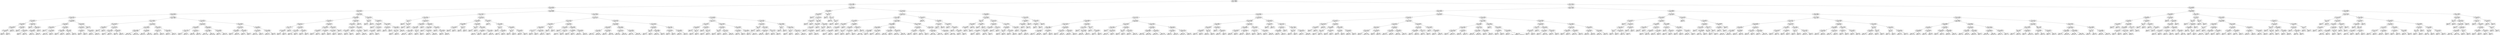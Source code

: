 digraph Tree {
0 [label="X[25] <= 0.2892\ngini = 0.37106066366\nsamples = 188422", shape="box"] ;
1 [label="X[24] <= 0.1598\ngini = 0.441441358944\nsamples = 54289", shape="box"] ;
0 -> 1 ;
2 [label="X[23] <= 16.0644\ngini = 0.493510426525\nsamples = 37814", shape="box"] ;
1 -> 2 ;
3 [label="X[12] <= 0.1400\ngini = 0.36872250551\nsamples = 22014", shape="box"] ;
2 -> 3 ;
4 [label="X[12] <= -0.1425\ngini = 0.326625160081\nsamples = 20708", shape="box"] ;
3 -> 4 ;
5 [label="X[13] <= -0.1861\ngini = 0.309324704098\nsamples = 1323", shape="box"] ;
4 -> 5 ;
6 [label="X[24] <= 0.0237\ngini = 0.130049672616\nsamples = 801", shape="box"] ;
5 -> 6 ;
7 [label="X[10] <= -0.2273\ngini = 0.489795918367\nsamples = 35", shape="box"] ;
6 -> 7 ;
8 [label="X[19] <= 15.7893\ngini = 0.260355029586\nsamples = 13", shape="box"] ;
7 -> 8 ;
9 [label="X[11] <= -0.2446\ngini = 0.444444444444\nsamples = 3", shape="box"] ;
8 -> 9 ;
10 [label="gini = 0.0000\nsamples = 2\nvalue = [ 0.  2.]", shape="box"] ;
9 -> 10 ;
11 [label="gini = 0.0000\nsamples = 1\nvalue = [ 1.  0.]", shape="box"] ;
9 -> 11 ;
12 [label="gini = 0.0000\nsamples = 10\nvalue = [ 10.   0.]", shape="box"] ;
8 -> 12 ;
13 [label="X[26] <= -2.8823\ngini = 0.297520661157\nsamples = 22", shape="box"] ;
7 -> 13 ;
14 [label="gini = 0.0000\nsamples = 3\nvalue = [ 3.  0.]", shape="box"] ;
13 -> 14 ;
15 [label="X[18] <= -0.1068\ngini = 0.0997229916898\nsamples = 19", shape="box"] ;
13 -> 15 ;
16 [label="gini = 0.0000\nsamples = 1\nvalue = [ 1.  0.]", shape="box"] ;
15 -> 16 ;
17 [label="gini = 0.0000\nsamples = 18\nvalue = [  0.  18.]", shape="box"] ;
15 -> 17 ;
18 [label="X[9] <= 4.1061\ngini = 0.0895772689159\nsamples = 766", shape="box"] ;
6 -> 18 ;
19 [label="gini = 0.0000\nsamples = 2\nvalue = [ 0.  2.]", shape="box"] ;
18 -> 19 ;
20 [label="X[28] <= 2.7727\ngini = 0.0850442696198\nsamples = 764", shape="box"] ;
18 -> 20 ;
21 [label="X[23] <= 15.3030\ngini = 0.080462383147\nsamples = 762", shape="box"] ;
20 -> 21 ;
22 [label="gini = 0.1772\nsamples = 285\nvalue = [ 257.   28.]", shape="box"] ;
21 -> 22 ;
23 [label="gini = 0.0166\nsamples = 477\nvalue = [ 473.    4.]", shape="box"] ;
21 -> 23 ;
24 [label="gini = 0.0000\nsamples = 2\nvalue = [ 0.  2.]", shape="box"] ;
20 -> 24 ;
25 [label="X[22] <= 15.6627\ngini = 0.469935849444\nsamples = 522", shape="box"] ;
5 -> 25 ;
26 [label="X[0] <= 4.5179\ngini = 0.495448813195\nsamples = 283", shape="box"] ;
25 -> 26 ;
27 [label="X[16] <= -0.1345\ngini = 0.408163265306\nsamples = 175", shape="box"] ;
26 -> 27 ;
28 [label="gini = 0.0000\nsamples = 17\nvalue = [ 17.   0.]", shape="box"] ;
27 -> 28 ;
29 [label="X[17] <= 0.1665\ngini = 0.330475885275\nsamples = 158", shape="box"] ;
27 -> 29 ;
30 [label="gini = 0.2793\nsamples = 149\nvalue = [  25.  124.]", shape="box"] ;
29 -> 30 ;
31 [label="gini = 0.1975\nsamples = 9\nvalue = [ 8.  1.]", shape="box"] ;
29 -> 31 ;
32 [label="X[9] <= 12.5864\ngini = 0.401234567901\nsamples = 108", shape="box"] ;
26 -> 32 ;
33 [label="X[25] <= -1.6280\ngini = 0.0867768595041\nsamples = 44", shape="box"] ;
32 -> 33 ;
34 [label="gini = 0.5000\nsamples = 2\nvalue = [ 1.  1.]", shape="box"] ;
33 -> 34 ;
35 [label="gini = 0.0465\nsamples = 42\nvalue = [ 41.   1.]", shape="box"] ;
33 -> 35 ;
36 [label="X[28] <= -0.8201\ngini = 0.4921875\nsamples = 64", shape="box"] ;
32 -> 36 ;
37 [label="gini = 0.2907\nsamples = 34\nvalue = [ 28.   6.]", shape="box"] ;
36 -> 37 ;
38 [label="gini = 0.3911\nsamples = 30\nvalue = [  8.  22.]", shape="box"] ;
36 -> 38 ;
39 [label="X[24] <= 0.1432\ngini = 0.28970081056\nsamples = 239", shape="box"] ;
25 -> 39 ;
40 [label="X[24] <= 0.0450\ngini = 0.240422570126\nsamples = 229", shape="box"] ;
39 -> 40 ;
41 [label="X[5] <= 7.3618\ngini = 0.396694214876\nsamples = 11", shape="box"] ;
40 -> 41 ;
42 [label="gini = 0.0000\nsamples = 7\nvalue = [ 0.  7.]", shape="box"] ;
41 -> 42 ;
43 [label="gini = 0.3750\nsamples = 4\nvalue = [ 3.  1.]", shape="box"] ;
41 -> 43 ;
44 [label="X[23] <= 15.6748\ngini = 0.195943102432\nsamples = 218", shape="box"] ;
40 -> 44 ;
45 [label="gini = 0.3817\nsamples = 74\nvalue = [ 55.  19.]", shape="box"] ;
44 -> 45 ;
46 [label="gini = 0.0670\nsamples = 144\nvalue = [ 139.    5.]", shape="box"] ;
44 -> 46 ;
47 [label="gini = 0.0000\nsamples = 10\nvalue = [  0.  10.]", shape="box"] ;
39 -> 47 ;
48 [label="X[27] <= 0.8684\ngini = 0.274752620379\nsamples = 19385", shape="box"] ;
4 -> 48 ;
49 [label="X[17] <= -0.1520\ngini = 0.173158854461\nsamples = 14413", shape="box"] ;
48 -> 49 ;
50 [label="X[20] <= 16.1783\ngini = 0.179362232346\nsamples = 251", shape="box"] ;
49 -> 50 ;
51 [label="X[8] <= 8.6395\ngini = 0.408163265306\nsamples = 14", shape="box"] ;
50 -> 51 ;
52 [label="gini = 0.0000\nsamples = 10\nvalue = [  0.  10.]", shape="box"] ;
51 -> 52 ;
53 [label="gini = 0.0000\nsamples = 4\nvalue = [ 4.  0.]", shape="box"] ;
51 -> 53 ;
54 [label="X[17] <= -0.1894\ngini = 0.118570741868\nsamples = 237", shape="box"] ;
50 -> 54 ;
55 [label="X[19] <= 18.2570\ngini = 0.021736505253\nsamples = 182", shape="box"] ;
54 -> 55 ;
56 [label="gini = 0.3457\nsamples = 9\nvalue = [ 7.  2.]", shape="box"] ;
55 -> 56 ;
57 [label="gini = 0.0000\nsamples = 173\nvalue = [ 173.    0.]", shape="box"] ;
55 -> 57 ;
58 [label="X[22] <= 15.7433\ngini = 0.360991735537\nsamples = 55", shape="box"] ;
54 -> 58 ;
59 [label="gini = 0.4922\nsamples = 16\nvalue = [ 7.  9.]", shape="box"] ;
58 -> 59 ;
60 [label="gini = 0.1841\nsamples = 39\nvalue = [ 35.   4.]", shape="box"] ;
58 -> 60 ;
61 [label="X[17] <= 0.1462\ngini = 0.149691504249\nsamples = 14162", shape="box"] ;
49 -> 61 ;
62 [label="X[1] <= 5.9535\ngini = 0.127500102148\nsamples = 13926", shape="box"] ;
61 -> 62 ;
63 [label="X[25] <= -0.3567\ngini = 0.0927382960575\nsamples = 13150", shape="box"] ;
62 -> 63 ;
64 [label="gini = 0.0653\nsamples = 11636\nvalue = [   393.  11243.]", shape="box"] ;
63 -> 64 ;
65 [label="gini = 0.2739\nsamples = 1514\nvalue = [  248.  1266.]", shape="box"] ;
63 -> 65 ;
66 [label="X[9] <= 14.5395\ngini = 0.48081623977\nsamples = 776", shape="box"] ;
62 -> 66 ;
67 [label="gini = 0.2329\nsamples = 223\nvalue = [ 193.   30.]", shape="box"] ;
66 -> 67 ;
68 [label="gini = 0.3378\nsamples = 553\nvalue = [ 119.  434.]", shape="box"] ;
66 -> 68 ;
69 [label="X[17] <= 0.1820\ngini = 0.252621373169\nsamples = 236", shape="box"] ;
61 -> 69 ;
70 [label="X[23] <= 15.7558\ngini = 0.486111111111\nsamples = 72", shape="box"] ;
69 -> 70 ;
71 [label="gini = 0.4764\nsamples = 46\nvalue = [ 18.  28.]", shape="box"] ;
70 -> 71 ;
72 [label="gini = 0.1420\nsamples = 26\nvalue = [ 24.   2.]", shape="box"] ;
70 -> 72 ;
73 [label="X[16] <= 0.1900\ngini = 0.0591165972635\nsamples = 164", shape="box"] ;
69 -> 73 ;
74 [label="gini = 0.2873\nsamples = 23\nvalue = [ 19.   4.]", shape="box"] ;
73 -> 74 ;
75 [label="gini = 0.0141\nsamples = 141\nvalue = [ 140.    1.]", shape="box"] ;
73 -> 75 ;
76 [label="X[1] <= 5.0400\ngini = 0.462700131193\nsamples = 4972", shape="box"] ;
48 -> 76 ;
77 [label="X[18] <= -0.1018\ngini = 0.409044822333\nsamples = 4157", shape="box"] ;
76 -> 77 ;
78 [label="X[18] <= -0.1496\ngini = 0.295358975348\nsamples = 322", shape="box"] ;
77 -> 78 ;
79 [label="X[4] <= 1.3921\ngini = 0.0677131425054\nsamples = 171", shape="box"] ;
78 -> 79 ;
80 [label="gini = 0.0000\nsamples = 1\nvalue = [ 0.  1.]", shape="box"] ;
79 -> 80 ;
81 [label="gini = 0.0571\nsamples = 170\nvalue = [ 165.    5.]", shape="box"] ;
79 -> 81 ;
82 [label="X[0] <= 3.2141\ngini = 0.451559142143\nsamples = 151", shape="box"] ;
78 -> 82 ;
83 [label="gini = 0.4835\nsamples = 66\nvalue = [ 27.  39.]", shape="box"] ;
82 -> 83 ;
84 [label="gini = 0.2591\nsamples = 85\nvalue = [ 72.  13.]", shape="box"] ;
82 -> 84 ;
85 [label="X[18] <= 0.1205\ngini = 0.366853162306\nsamples = 3835", shape="box"] ;
77 -> 85 ;
86 [label="X[0] <= 3.8692\ngini = 0.317249387586\nsamples = 3591", shape="box"] ;
85 -> 86 ;
87 [label="gini = 0.2141\nsamples = 2272\nvalue = [  277.  1995.]", shape="box"] ;
86 -> 87 ;
88 [label="gini = 0.4410\nsamples = 1319\nvalue = [ 433.  886.]", shape="box"] ;
86 -> 88 ;
89 [label="X[20] <= 16.0918\ngini = 0.190405804891\nsamples = 244", shape="box"] ;
85 -> 89 ;
90 [label="gini = 0.3911\nsamples = 15\nvalue = [  4.  11.]", shape="box"] ;
89 -> 90 ;
91 [label="gini = 0.1224\nsamples = 229\nvalue = [ 214.   15.]", shape="box"] ;
89 -> 91 ;
92 [label="X[9] <= 13.2798\ngini = 0.370356430426\nsamples = 815", shape="box"] ;
76 -> 92 ;
93 [label="X[19] <= 19.0894\ngini = 0.123214124038\nsamples = 470", shape="box"] ;
92 -> 93 ;
94 [label="X[23] <= 13.6497\ngini = 0.100556034145\nsamples = 452", shape="box"] ;
93 -> 94 ;
95 [label="gini = 0.4444\nsamples = 3\nvalue = [ 1.  2.]", shape="box"] ;
94 -> 95 ;
96 [label="gini = 0.0932\nsamples = 449\nvalue = [ 427.   22.]", shape="box"] ;
94 -> 96 ;
97 [label="X[9] <= 11.5657\ngini = 0.475308641975\nsamples = 18", shape="box"] ;
93 -> 97 ;
98 [label="gini = 0.0000\nsamples = 11\nvalue = [ 11.   0.]", shape="box"] ;
97 -> 98 ;
99 [label="gini = 0.0000\nsamples = 7\nvalue = [ 0.  7.]", shape="box"] ;
97 -> 99 ;
100 [label="X[1] <= 6.9867\ngini = 0.499794160891\nsamples = 345", shape="box"] ;
92 -> 100 ;
101 [label="X[17] <= 0.0585\ngini = 0.341261047695\nsamples = 197", shape="box"] ;
100 -> 101 ;
102 [label="gini = 0.2741\nsamples = 183\nvalue = [  30.  153.]", shape="box"] ;
101 -> 102 ;
103 [label="gini = 0.1327\nsamples = 14\nvalue = [ 13.   1.]", shape="box"] ;
101 -> 103 ;
104 [label="X[24] <= 0.0684\ngini = 0.182158509861\nsamples = 148", shape="box"] ;
100 -> 104 ;
105 [label="gini = 0.1219\nsamples = 138\nvalue = [ 129.    9.]", shape="box"] ;
104 -> 105 ;
106 [label="gini = 0.4800\nsamples = 10\nvalue = [ 4.  6.]", shape="box"] ;
104 -> 106 ;
107 [label="X[12] <= 0.1900\ngini = 0.255107185824\nsamples = 1306", shape="box"] ;
3 -> 107 ;
108 [label="X[23] <= 15.0586\ngini = 0.435990236512\nsamples = 545", shape="box"] ;
107 -> 108 ;
109 [label="X[0] <= 4.7551\ngini = 0.484625233036\nsamples = 211", shape="box"] ;
108 -> 109 ;
110 [label="X[18] <= -0.1171\ngini = 0.308390022676\nsamples = 126", shape="box"] ;
109 -> 110 ;
111 [label="X[8] <= 7.9939\ngini = 0.277777777778\nsamples = 12", shape="box"] ;
110 -> 111 ;
112 [label="X[17] <= -0.1365\ngini = 0.444444444444\nsamples = 3", shape="box"] ;
111 -> 112 ;
113 [label="gini = 0.0000\nsamples = 2\nvalue = [ 0.  2.]", shape="box"] ;
112 -> 113 ;
114 [label="gini = 0.0000\nsamples = 1\nvalue = [ 1.  0.]", shape="box"] ;
112 -> 114 ;
115 [label="gini = 0.0000\nsamples = 9\nvalue = [ 9.  0.]", shape="box"] ;
111 -> 115 ;
116 [label="X[15] <= 0.0949\ngini = 0.215450907972\nsamples = 114", shape="box"] ;
110 -> 116 ;
117 [label="X[1] <= 7.2223\ngini = 0.110726643599\nsamples = 102", shape="box"] ;
116 -> 117 ;
118 [label="gini = 0.0941\nsamples = 101\nvalue = [  5.  96.]", shape="box"] ;
117 -> 118 ;
119 [label="gini = 0.0000\nsamples = 1\nvalue = [ 1.  0.]", shape="box"] ;
117 -> 119 ;
120 [label="X[0] <= 2.8482\ngini = 0.444444444444\nsamples = 12", shape="box"] ;
116 -> 120 ;
121 [label="gini = 0.3200\nsamples = 5\nvalue = [ 1.  4.]", shape="box"] ;
120 -> 121 ;
122 [label="gini = 0.0000\nsamples = 7\nvalue = [ 7.  0.]", shape="box"] ;
120 -> 122 ;
123 [label="X[25] <= -0.8776\ngini = 0.383667820069\nsamples = 85", shape="box"] ;
109 -> 123 ;
124 [label="X[27] <= 0.6568\ngini = 0.473372781065\nsamples = 26", shape="box"] ;
123 -> 124 ;
125 [label="X[5] <= 14.3931\ngini = 0.332409972299\nsamples = 19", shape="box"] ;
124 -> 125 ;
126 [label="gini = 0.3200\nsamples = 5\nvalue = [ 4.  1.]", shape="box"] ;
125 -> 126 ;
127 [label="gini = 0.0000\nsamples = 14\nvalue = [  0.  14.]", shape="box"] ;
125 -> 127 ;
128 [label="X[19] <= 16.0037\ngini = 0.244897959184\nsamples = 7", shape="box"] ;
124 -> 128 ;
129 [label="gini = 0.0000\nsamples = 1\nvalue = [ 0.  1.]", shape="box"] ;
128 -> 129 ;
130 [label="gini = 0.0000\nsamples = 6\nvalue = [ 6.  0.]", shape="box"] ;
128 -> 130 ;
131 [label="X[20] <= 16.7200\ngini = 0.182706118931\nsamples = 59", shape="box"] ;
123 -> 131 ;
132 [label="X[20] <= 13.2409\ngini = 0.101403061224\nsamples = 56", shape="box"] ;
131 -> 132 ;
133 [label="gini = 0.0000\nsamples = 1\nvalue = [ 0.  1.]", shape="box"] ;
132 -> 133 ;
134 [label="gini = 0.0701\nsamples = 55\nvalue = [ 53.   2.]", shape="box"] ;
132 -> 134 ;
135 [label="gini = 0.0000\nsamples = 3\nvalue = [ 0.  3.]", shape="box"] ;
131 -> 135 ;
136 [label="X[24] <= 0.1319\ngini = 0.258757933235\nsamples = 334", shape="box"] ;
108 -> 136 ;
137 [label="X[24] <= 0.0410\ngini = 0.173320131878\nsamples = 313", shape="box"] ;
136 -> 137 ;
138 [label="X[21] <= 16.1380\ngini = 0.444444444444\nsamples = 12", shape="box"] ;
137 -> 138 ;
139 [label="X[25] <= -1.2535\ngini = 0.197530864198\nsamples = 9", shape="box"] ;
138 -> 139 ;
140 [label="gini = 0.0000\nsamples = 8\nvalue = [ 0.  8.]", shape="box"] ;
139 -> 140 ;
141 [label="gini = 0.0000\nsamples = 1\nvalue = [ 1.  0.]", shape="box"] ;
139 -> 141 ;
142 [label="gini = 0.0000\nsamples = 3\nvalue = [ 3.  0.]", shape="box"] ;
138 -> 142 ;
143 [label="X[9] <= 12.0978\ngini = 0.13549519321\nsamples = 301", shape="box"] ;
137 -> 143 ;
144 [label="X[2] <= 1.6755\ngini = 0.124830818447\nsamples = 299", shape="box"] ;
143 -> 144 ;
145 [label="gini = 0.4032\nsamples = 25\nvalue = [ 18.   7.]", shape="box"] ;
144 -> 145 ;
146 [label="gini = 0.0904\nsamples = 274\nvalue = [ 261.   13.]", shape="box"] ;
144 -> 146 ;
147 [label="gini = 0.0000\nsamples = 2\nvalue = [ 0.  2.]", shape="box"] ;
143 -> 147 ;
148 [label="gini = 0.0000\nsamples = 21\nvalue = [  0.  21.]", shape="box"] ;
136 -> 148 ;
149 [label="X[24] <= 0.0226\ngini = 0.0536675409802\nsamples = 761", shape="box"] ;
107 -> 149 ;
150 [label="X[10] <= 0.2304\ngini = 0.42\nsamples = 20", shape="box"] ;
149 -> 150 ;
151 [label="gini = 0.0000\nsamples = 6\nvalue = [ 0.  6.]", shape="box"] ;
150 -> 151 ;
152 [label="gini = 0.0000\nsamples = 14\nvalue = [ 14.   0.]", shape="box"] ;
150 -> 152 ;
153 [label="X[11] <= 0.1972\ngini = 0.0396662787458\nsamples = 741", shape="box"] ;
149 -> 153 ;
154 [label="X[19] <= 17.0098\ngini = 0.203461487647\nsamples = 87", shape="box"] ;
153 -> 154 ;
155 [label="gini = 0.0000\nsamples = 2\nvalue = [ 0.  2.]", shape="box"] ;
154 -> 155 ;
156 [label="X[24] <= 0.1274\ngini = 0.170519031142\nsamples = 85", shape="box"] ;
154 -> 156 ;
157 [label="X[11] <= 0.1971\ngini = 0.134126868921\nsamples = 83", shape="box"] ;
156 -> 157 ;
158 [label="gini = 0.1145\nsamples = 82\nvalue = [ 77.   5.]", shape="box"] ;
157 -> 158 ;
159 [label="gini = 0.0000\nsamples = 1\nvalue = [ 0.  1.]", shape="box"] ;
157 -> 159 ;
160 [label="gini = 0.0000\nsamples = 2\nvalue = [ 0.  2.]", shape="box"] ;
156 -> 160 ;
161 [label="X[21] <= 15.2548\ngini = 0.0151736198786\nsamples = 654", shape="box"] ;
153 -> 161 ;
162 [label="X[24] <= 0.0703\ngini = 0.102264426589\nsamples = 74", shape="box"] ;
161 -> 162 ;
163 [label="gini = 0.0000\nsamples = 70\nvalue = [ 70.   0.]", shape="box"] ;
162 -> 163 ;
164 [label="gini = 0.0000\nsamples = 4\nvalue = [ 0.  4.]", shape="box"] ;
162 -> 164 ;
165 [label="X[13] <= 0.1964\ngini = 0.00344233055886\nsamples = 580", shape="box"] ;
161 -> 165 ;
166 [label="X[0] <= 1.9181\ngini = 0.1171875\nsamples = 16", shape="box"] ;
165 -> 166 ;
167 [label="gini = 0.0000\nsamples = 1\nvalue = [ 0.  1.]", shape="box"] ;
166 -> 167 ;
168 [label="gini = 0.0000\nsamples = 15\nvalue = [ 15.   0.]", shape="box"] ;
166 -> 168 ;
169 [label="gini = 0.0000\nsamples = 564\nvalue = [ 564.    0.]", shape="box"] ;
165 -> 169 ;
170 [label="X[17] <= -0.0894\ngini = 0.402642236821\nsamples = 15800", shape="box"] ;
2 -> 170 ;
171 [label="X[17] <= -0.1137\ngini = 0.0771236917467\nsamples = 3410", shape="box"] ;
170 -> 171 ;
172 [label="X[3] <= 1.0631\ngini = 0.0351381363987\nsamples = 2795", shape="box"] ;
171 -> 172 ;
173 [label="X[17] <= -0.1353\ngini = 0.5\nsamples = 14", shape="box"] ;
172 -> 173 ;
174 [label="gini = 0.0000\nsamples = 6\nvalue = [ 6.  0.]", shape="box"] ;
173 -> 174 ;
175 [label="X[27] <= -59.0728\ngini = 0.21875\nsamples = 8", shape="box"] ;
173 -> 175 ;
176 [label="gini = 0.0000\nsamples = 1\nvalue = [ 1.  0.]", shape="box"] ;
175 -> 176 ;
177 [label="gini = 0.0000\nsamples = 7\nvalue = [ 0.  7.]", shape="box"] ;
175 -> 177 ;
178 [label="X[16] <= -0.1434\ngini = 0.0304459771649\nsamples = 2781", shape="box"] ;
172 -> 178 ;
179 [label="X[20] <= 19.1424\ngini = 0.00619508732257\nsamples = 1931", shape="box"] ;
178 -> 179 ;
180 [label="X[23] <= 17.2593\ngini = 0.00516792397111\nsamples = 1930", shape="box"] ;
179 -> 180 ;
181 [label="X[28] <= 2.1192\ngini = 0.00414720863552\nsamples = 1925", shape="box"] ;
180 -> 181 ;
182 [label="gini = 0.0031\nsamples = 1914\nvalue = [ 1911.     3.]", shape="box"] ;
181 -> 182 ;
183 [label="gini = 0.1653\nsamples = 11\nvalue = [ 10.   1.]", shape="box"] ;
181 -> 183 ;
184 [label="X[5] <= 7.3945\ngini = 0.32\nsamples = 5", shape="box"] ;
180 -> 184 ;
185 [label="gini = 0.0000\nsamples = 4\nvalue = [ 4.  0.]", shape="box"] ;
184 -> 185 ;
186 [label="gini = 0.0000\nsamples = 1\nvalue = [ 0.  1.]", shape="box"] ;
184 -> 186 ;
187 [label="gini = 0.0000\nsamples = 1\nvalue = [ 0.  1.]", shape="box"] ;
179 -> 187 ;
188 [label="X[24] <= 0.1405\ngini = 0.0832692041522\nsamples = 850", shape="box"] ;
178 -> 188 ;
189 [label="X[16] <= -0.1433\ngini = 0.0552911626677\nsamples = 738", shape="box"] ;
188 -> 189 ;
190 [label="gini = 0.0000\nsamples = 1\nvalue = [ 0.  1.]", shape="box"] ;
189 -> 190 ;
191 [label="X[23] <= 16.2257\ngini = 0.052801246021\nsamples = 737", shape="box"] ;
189 -> 191 ;
192 [label="gini = 0.2260\nsamples = 77\nvalue = [ 67.  10.]", shape="box"] ;
191 -> 192 ;
193 [label="gini = 0.0298\nsamples = 660\nvalue = [ 650.   10.]", shape="box"] ;
191 -> 193 ;
194 [label="X[2] <= 1.3321\ngini = 0.244897959184\nsamples = 112", shape="box"] ;
188 -> 194 ;
195 [label="gini = 0.0000\nsamples = 6\nvalue = [ 0.  6.]", shape="box"] ;
194 -> 195 ;
196 [label="X[20] <= 18.1862\ngini = 0.170879316483\nsamples = 106", shape="box"] ;
194 -> 196 ;
197 [label="gini = 0.4959\nsamples = 11\nvalue = [ 6.  5.]", shape="box"] ;
196 -> 197 ;
198 [label="gini = 0.0997\nsamples = 95\nvalue = [ 90.   5.]", shape="box"] ;
196 -> 198 ;
199 [label="X[24] <= 0.1415\ngini = 0.242903033908\nsamples = 615", shape="box"] ;
171 -> 199 ;
200 [label="X[4] <= 1.1286\ngini = 0.188843984512\nsamples = 521", shape="box"] ;
199 -> 200 ;
201 [label="X[19] <= 20.3580\ngini = 0.498614958449\nsamples = 19", shape="box"] ;
200 -> 201 ;
202 [label="X[12] <= 0.1455\ngini = 0.197530864198\nsamples = 9", shape="box"] ;
201 -> 202 ;
203 [label="gini = 0.0000\nsamples = 8\nvalue = [ 0.  8.]", shape="box"] ;
202 -> 203 ;
204 [label="gini = 0.0000\nsamples = 1\nvalue = [ 1.  0.]", shape="box"] ;
202 -> 204 ;
205 [label="X[26] <= -2.3404\ngini = 0.32\nsamples = 10", shape="box"] ;
201 -> 205 ;
206 [label="gini = 0.0000\nsamples = 8\nvalue = [ 8.  0.]", shape="box"] ;
205 -> 206 ;
207 [label="gini = 0.0000\nsamples = 2\nvalue = [ 0.  2.]", shape="box"] ;
205 -> 207 ;
208 [label="X[24] <= 0.0488\ngini = 0.163211695052\nsamples = 502", shape="box"] ;
200 -> 208 ;
209 [label="X[14] <= 0.0910\ngini = 0.32\nsamples = 5", shape="box"] ;
208 -> 209 ;
210 [label="gini = 0.0000\nsamples = 4\nvalue = [ 0.  4.]", shape="box"] ;
209 -> 210 ;
211 [label="gini = 0.0000\nsamples = 1\nvalue = [ 1.  0.]", shape="box"] ;
209 -> 211 ;
212 [label="X[23] <= 16.2077\ngini = 0.151379099547\nsamples = 497", shape="box"] ;
208 -> 212 ;
213 [label="X[6] <= 5.4803\ngini = 0.366230677765\nsamples = 58", shape="box"] ;
212 -> 213 ;
214 [label="gini = 0.4915\nsamples = 23\nvalue = [ 10.  13.]", shape="box"] ;
213 -> 214 ;
215 [label="gini = 0.0555\nsamples = 35\nvalue = [ 34.   1.]", shape="box"] ;
213 -> 215 ;
216 [label="X[6] <= 3.1529\ngini = 0.115441493143\nsamples = 439", shape="box"] ;
212 -> 216 ;
217 [label="gini = 0.4444\nsamples = 3\nvalue = [ 1.  2.]", shape="box"] ;
216 -> 217 ;
218 [label="gini = 0.1081\nsamples = 436\nvalue = [ 411.   25.]", shape="box"] ;
216 -> 218 ;
219 [label="X[22] <= 16.6377\ngini = 0.449071978271\nsamples = 94", shape="box"] ;
199 -> 219 ;
220 [label="gini = 0.0000\nsamples = 11\nvalue = [  0.  11.]", shape="box"] ;
219 -> 220 ;
221 [label="X[2] <= 1.5183\ngini = 0.377993903324\nsamples = 83", shape="box"] ;
219 -> 221 ;
222 [label="X[13] <= -0.1331\ngini = 0.48\nsamples = 25", shape="box"] ;
221 -> 222 ;
223 [label="gini = 0.0000\nsamples = 4\nvalue = [ 4.  0.]", shape="box"] ;
222 -> 223 ;
224 [label="X[0] <= 2.2907\ngini = 0.408163265306\nsamples = 21", shape="box"] ;
222 -> 224 ;
225 [label="gini = 0.2311\nsamples = 15\nvalue = [  2.  13.]", shape="box"] ;
224 -> 225 ;
226 [label="gini = 0.4444\nsamples = 6\nvalue = [ 4.  2.]", shape="box"] ;
224 -> 226 ;
227 [label="X[26] <= -4.0432\ngini = 0.185493460166\nsamples = 58", shape="box"] ;
221 -> 227 ;
228 [label="X[14] <= -0.0843\ngini = 0.48\nsamples = 5", shape="box"] ;
227 -> 228 ;
229 [label="gini = 0.0000\nsamples = 2\nvalue = [ 2.  0.]", shape="box"] ;
228 -> 229 ;
230 [label="gini = 0.0000\nsamples = 3\nvalue = [ 0.  3.]", shape="box"] ;
228 -> 230 ;
231 [label="X[16] <= -0.0736\ngini = 0.106799572802\nsamples = 53", shape="box"] ;
227 -> 231 ;
232 [label="gini = 0.0392\nsamples = 50\nvalue = [ 49.   1.]", shape="box"] ;
231 -> 232 ;
233 [label="gini = 0.4444\nsamples = 3\nvalue = [ 1.  2.]", shape="box"] ;
231 -> 233 ;
234 [label="X[17] <= 0.0750\ngini = 0.452072520668\nsamples = 12390", shape="box"] ;
170 -> 234 ;
235 [label="X[12] <= -0.1225\ngini = 0.49785741539\nsamples = 8738", shape="box"] ;
234 -> 235 ;
236 [label="X[13] <= -0.1727\ngini = 0.10129640608\nsamples = 1196", shape="box"] ;
235 -> 236 ;
237 [label="X[5] <= 13.8734\ngini = 0.0104163811299\nsamples = 764", shape="box"] ;
236 -> 237 ;
238 [label="X[24] <= 0.0342\ngini = 0.00784301568603\nsamples = 762", shape="box"] ;
237 -> 238 ;
239 [label="X[15] <= 0.0312\ngini = 0.277777777778\nsamples = 6", shape="box"] ;
238 -> 239 ;
240 [label="gini = 0.0000\nsamples = 5\nvalue = [ 5.  0.]", shape="box"] ;
239 -> 240 ;
241 [label="gini = 0.0000\nsamples = 1\nvalue = [ 0.  1.]", shape="box"] ;
239 -> 241 ;
242 [label="X[20] <= 19.0198\ngini = 0.00527700792251\nsamples = 756", shape="box"] ;
238 -> 242 ;
243 [label="gini = 0.0027\nsamples = 749\nvalue = [ 748.    1.]", shape="box"] ;
242 -> 243 ;
244 [label="gini = 0.2449\nsamples = 7\nvalue = [ 6.  1.]", shape="box"] ;
242 -> 244 ;
245 [label="X[22] <= 16.9310\ngini = 0.5\nsamples = 2", shape="box"] ;
237 -> 245 ;
246 [label="gini = 0.0000\nsamples = 1\nvalue = [ 0.  1.]", shape="box"] ;
245 -> 246 ;
247 [label="gini = 0.0000\nsamples = 1\nvalue = [ 1.  0.]", shape="box"] ;
245 -> 247 ;
248 [label="X[9] <= 3.0618\ngini = 0.239197530864\nsamples = 432", shape="box"] ;
236 -> 248 ;
249 [label="X[15] <= -0.1147\ngini = 0.475308641975\nsamples = 18", shape="box"] ;
248 -> 249 ;
250 [label="gini = 0.0000\nsamples = 3\nvalue = [ 3.  0.]", shape="box"] ;
249 -> 250 ;
251 [label="X[0] <= 1.8394\ngini = 0.391111111111\nsamples = 15", shape="box"] ;
249 -> 251 ;
252 [label="gini = 0.2604\nsamples = 13\nvalue = [  2.  11.]", shape="box"] ;
251 -> 252 ;
253 [label="gini = 0.0000\nsamples = 2\nvalue = [ 2.  0.]", shape="box"] ;
251 -> 253 ;
254 [label="X[24] <= 0.0450\ngini = 0.208697985951\nsamples = 414", shape="box"] ;
248 -> 254 ;
255 [label="X[7] <= 18.8685\ngini = 0.244897959184\nsamples = 7", shape="box"] ;
254 -> 255 ;
256 [label="gini = 0.0000\nsamples = 6\nvalue = [ 0.  6.]", shape="box"] ;
255 -> 256 ;
257 [label="gini = 0.0000\nsamples = 1\nvalue = [ 1.  0.]", shape="box"] ;
255 -> 257 ;
258 [label="X[24] <= 0.1383\ngini = 0.188977899052\nsamples = 407", shape="box"] ;
254 -> 258 ;
259 [label="gini = 0.1165\nsamples = 322\nvalue = [ 302.   20.]", shape="box"] ;
258 -> 259 ;
260 [label="gini = 0.3947\nsamples = 85\nvalue = [ 62.  23.]", shape="box"] ;
258 -> 260 ;
261 [label="X[12] <= 0.1054\ngini = 0.497837479161\nsamples = 7542", shape="box"] ;
235 -> 261 ;
262 [label="X[23] <= 16.3766\ngini = 0.470959956726\nsamples = 6332", shape="box"] ;
261 -> 262 ;
263 [label="X[24] <= 0.1309\ngini = 0.347888077742\nsamples = 1949", shape="box"] ;
262 -> 263 ;
264 [label="X[4] <= 1.6075\ngini = 0.457235671057\nsamples = 1060", shape="box"] ;
263 -> 264 ;
265 [label="gini = 0.1143\nsamples = 263\nvalue = [  16.  247.]", shape="box"] ;
264 -> 265 ;
266 [label="gini = 0.4951\nsamples = 797\nvalue = [ 359.  438.]", shape="box"] ;
264 -> 266 ;
267 [label="X[19] <= 19.2943\ngini = 0.129754871755\nsamples = 889", shape="box"] ;
263 -> 267 ;
268 [label="gini = 0.4383\nsamples = 37\nvalue = [ 25.  12.]", shape="box"] ;
267 -> 268 ;
269 [label="gini = 0.0831\nsamples = 852\nvalue = [  37.  815.]", shape="box"] ;
267 -> 269 ;
270 [label="X[4] <= 1.4065\ngini = 0.494706046202\nsamples = 4383", shape="box"] ;
262 -> 270 ;
271 [label="X[2] <= 1.3290\ngini = 0.339414790189\nsamples = 1274", shape="box"] ;
270 -> 271 ;
272 [label="gini = 0.2115\nsamples = 699\nvalue = [  84.  615.]", shape="box"] ;
271 -> 272 ;
273 [label="gini = 0.4448\nsamples = 575\nvalue = [ 192.  383.]", shape="box"] ;
271 -> 273 ;
274 [label="X[24] <= 0.0666\ngini = 0.496201018821\nsamples = 3109", shape="box"] ;
270 -> 274 ;
275 [label="gini = 0.1295\nsamples = 158\nvalue = [  11.  147.]", shape="box"] ;
274 -> 275 ;
276 [label="gini = 0.4905\nsamples = 2951\nvalue = [ 1679.  1272.]", shape="box"] ;
274 -> 276 ;
277 [label="X[13] <= 0.1461\ngini = 0.137695512602\nsamples = 1210", shape="box"] ;
261 -> 277 ;
278 [label="X[24] <= 0.0580\ngini = 0.322510867244\nsamples = 381", shape="box"] ;
277 -> 278 ;
279 [label="X[1] <= 4.9968\ngini = 0.32\nsamples = 15", shape="box"] ;
278 -> 279 ;
280 [label="gini = 0.0000\nsamples = 11\nvalue = [  0.  11.]", shape="box"] ;
279 -> 280 ;
281 [label="gini = 0.3750\nsamples = 4\nvalue = [ 3.  1.]", shape="box"] ;
279 -> 281 ;
282 [label="X[8] <= 10.9848\ngini = 0.292110842366\nsamples = 366", shape="box"] ;
278 -> 282 ;
283 [label="gini = 0.2741\nsamples = 360\nvalue = [ 301.   59.]", shape="box"] ;
282 -> 283 ;
284 [label="gini = 0.0000\nsamples = 6\nvalue = [ 0.  6.]", shape="box"] ;
282 -> 284 ;
285 [label="X[4] <= 1.0019\ngini = 0.0308712664116\nsamples = 829", shape="box"] ;
277 -> 285 ;
286 [label="X[16] <= -0.0009\ngini = 0.444444444444\nsamples = 6", shape="box"] ;
285 -> 286 ;
287 [label="gini = 0.0000\nsamples = 2\nvalue = [ 2.  0.]", shape="box"] ;
286 -> 287 ;
288 [label="gini = 0.0000\nsamples = 4\nvalue = [ 0.  4.]", shape="box"] ;
286 -> 288 ;
289 [label="X[9] <= 6.8056\ngini = 0.0216320281577\nsamples = 823", shape="box"] ;
285 -> 289 ;
290 [label="gini = 0.0078\nsamples = 769\nvalue = [ 766.    3.]", shape="box"] ;
289 -> 290 ;
291 [label="gini = 0.1975\nsamples = 54\nvalue = [ 48.   6.]", shape="box"] ;
289 -> 291 ;
292 [label="X[17] <= 0.1054\ngini = 0.100599350504\nsamples = 3652", shape="box"] ;
234 -> 292 ;
293 [label="X[3] <= 1.1823\ngini = 0.277777777778\nsamples = 834", shape="box"] ;
292 -> 293 ;
294 [label="X[9] <= 3.2329\ngini = 0.472612041648\nsamples = 47", shape="box"] ;
293 -> 294 ;
295 [label="X[14] <= -0.0025\ngini = 0.260355029586\nsamples = 26", shape="box"] ;
294 -> 295 ;
296 [label="gini = 0.0000\nsamples = 16\nvalue = [  0.  16.]", shape="box"] ;
295 -> 296 ;
297 [label="X[25] <= -1.4797\ngini = 0.48\nsamples = 10", shape="box"] ;
295 -> 297 ;
298 [label="gini = 0.0000\nsamples = 3\nvalue = [ 3.  0.]", shape="box"] ;
297 -> 298 ;
299 [label="gini = 0.2449\nsamples = 7\nvalue = [ 1.  6.]", shape="box"] ;
297 -> 299 ;
300 [label="X[16] <= 0.0802\ngini = 0.444444444444\nsamples = 21", shape="box"] ;
294 -> 300 ;
301 [label="gini = 0.0000\nsamples = 5\nvalue = [ 0.  5.]", shape="box"] ;
300 -> 301 ;
302 [label="X[21] <= 17.2971\ngini = 0.21875\nsamples = 16", shape="box"] ;
300 -> 302 ;
303 [label="gini = 0.0000\nsamples = 2\nvalue = [ 0.  2.]", shape="box"] ;
302 -> 303 ;
304 [label="gini = 0.0000\nsamples = 14\nvalue = [ 14.   0.]", shape="box"] ;
302 -> 304 ;
305 [label="X[24] <= 0.1346\ngini = 0.240470543408\nsamples = 787", shape="box"] ;
293 -> 305 ;
306 [label="X[24] <= 0.0405\ngini = 0.157902758726\nsamples = 567", shape="box"] ;
305 -> 306 ;
307 [label="X[8] <= 10.5067\ngini = 0.375\nsamples = 8", shape="box"] ;
306 -> 307 ;
308 [label="gini = 0.0000\nsamples = 6\nvalue = [ 0.  6.]", shape="box"] ;
307 -> 308 ;
309 [label="gini = 0.0000\nsamples = 2\nvalue = [ 2.  0.]", shape="box"] ;
307 -> 309 ;
310 [label="X[6] <= 3.7739\ngini = 0.14201183432\nsamples = 559", shape="box"] ;
306 -> 310 ;
311 [label="gini = 0.3389\nsamples = 74\nvalue = [ 58.  16.]", shape="box"] ;
310 -> 311 ;
312 [label="gini = 0.1051\nsamples = 485\nvalue = [ 458.   27.]", shape="box"] ;
310 -> 312 ;
313 [label="X[23] <= 16.3385\ngini = 0.400785123967\nsamples = 220", shape="box"] ;
305 -> 313 ;
314 [label="X[27] <= 0.5504\ngini = 0.444444444444\nsamples = 33", shape="box"] ;
313 -> 314 ;
315 [label="gini = 0.1653\nsamples = 22\nvalue = [  2.  20.]", shape="box"] ;
314 -> 315 ;
316 [label="gini = 0.2975\nsamples = 11\nvalue = [ 9.  2.]", shape="box"] ;
314 -> 316 ;
317 [label="X[3] <= 1.2826\ngini = 0.330120964283\nsamples = 187", shape="box"] ;
313 -> 317 ;
318 [label="gini = 0.3967\nsamples = 11\nvalue = [ 3.  8.]", shape="box"] ;
317 -> 318 ;
319 [label="gini = 0.2902\nsamples = 176\nvalue = [ 145.   31.]", shape="box"] ;
317 -> 319 ;
320 [label="X[17] <= 0.1354\ngini = 0.0382729195514\nsamples = 2818", shape="box"] ;
292 -> 320 ;
321 [label="X[24] <= 0.0342\ngini = 0.124619773833\nsamples = 659", shape="box"] ;
320 -> 321 ;
322 [label="X[25] <= -1.5109\ngini = 0.48\nsamples = 5", shape="box"] ;
321 -> 322 ;
323 [label="gini = 0.0000\nsamples = 2\nvalue = [ 2.  0.]", shape="box"] ;
322 -> 323 ;
324 [label="gini = 0.0000\nsamples = 3\nvalue = [ 0.  3.]", shape="box"] ;
322 -> 324 ;
325 [label="X[24] <= 0.1428\ngini = 0.11752190706\nsamples = 654", shape="box"] ;
321 -> 325 ;
326 [label="X[23] <= 17.2127\ngini = 0.0855911409155\nsamples = 558", shape="box"] ;
325 -> 326 ;
327 [label="gini = 0.0825\nsamples = 557\nvalue = [ 533.   24.]", shape="box"] ;
326 -> 327 ;
328 [label="gini = 0.0000\nsamples = 1\nvalue = [ 0.  1.]", shape="box"] ;
326 -> 328 ;
329 [label="X[23] <= 16.4621\ngini = 0.277777777778\nsamples = 96", shape="box"] ;
325 -> 329 ;
330 [label="gini = 0.4592\nsamples = 14\nvalue = [ 5.  9.]", shape="box"] ;
329 -> 330 ;
331 [label="gini = 0.1562\nsamples = 82\nvalue = [ 75.   7.]", shape="box"] ;
329 -> 331 ;
332 [label="X[24] <= 0.0280\ngini = 0.0101379856739\nsamples = 2159", shape="box"] ;
320 -> 332 ;
333 [label="X[8] <= 6.7778\ngini = 0.5\nsamples = 4", shape="box"] ;
332 -> 333 ;
334 [label="gini = 0.0000\nsamples = 2\nvalue = [ 0.  2.]", shape="box"] ;
333 -> 334 ;
335 [label="gini = 0.0000\nsamples = 2\nvalue = [ 2.  0.]", shape="box"] ;
333 -> 335 ;
336 [label="X[6] <= 2.6761\ngini = 0.00831778468032\nsamples = 2155", shape="box"] ;
332 -> 336 ;
337 [label="X[18] <= 0.1681\ngini = 0.5\nsamples = 2", shape="box"] ;
336 -> 337 ;
338 [label="gini = 0.0000\nsamples = 1\nvalue = [ 0.  1.]", shape="box"] ;
337 -> 338 ;
339 [label="gini = 0.0000\nsamples = 1\nvalue = [ 1.  0.]", shape="box"] ;
337 -> 339 ;
340 [label="X[16] <= 0.1237\ngini = 0.00740387741405\nsamples = 2153", shape="box"] ;
336 -> 340 ;
341 [label="gini = 0.1107\nsamples = 51\nvalue = [ 48.   3.]", shape="box"] ;
340 -> 341 ;
342 [label="gini = 0.0047\nsamples = 2102\nvalue = [ 2097.     5.]", shape="box"] ;
340 -> 342 ;
343 [label="X[17] <= -0.1352\ngini = 0.124830115064\nsamples = 16475", shape="box"] ;
1 -> 343 ;
344 [label="X[24] <= 0.2080\ngini = 0.318833066264\nsamples = 206", shape="box"] ;
343 -> 344 ;
345 [label="X[23] <= 16.2948\ngini = 0.199469763919\nsamples = 178", shape="box"] ;
344 -> 345 ;
346 [label="gini = 0.0000\nsamples = 5\nvalue = [ 0.  5.]", shape="box"] ;
345 -> 346 ;
347 [label="X[2] <= 1.4754\ngini = 0.158374820408\nsamples = 173", shape="box"] ;
345 -> 347 ;
348 [label="X[2] <= 1.3735\ngini = 0.497041420118\nsamples = 13", shape="box"] ;
347 -> 348 ;
349 [label="gini = 0.0000\nsamples = 6\nvalue = [ 6.  0.]", shape="box"] ;
348 -> 349 ;
350 [label="gini = 0.0000\nsamples = 7\nvalue = [ 0.  7.]", shape="box"] ;
348 -> 350 ;
351 [label="X[22] <= 16.9680\ngini = 0.095\nsamples = 160", shape="box"] ;
347 -> 351 ;
352 [label="X[24] <= 0.1984\ngini = 0.341796875\nsamples = 32", shape="box"] ;
351 -> 352 ;
353 [label="X[2] <= 1.7707\ngini = 0.191326530612\nsamples = 28", shape="box"] ;
352 -> 353 ;
354 [label="gini = 0.0000\nsamples = 2\nvalue = [ 0.  2.]", shape="box"] ;
353 -> 354 ;
355 [label="X[27] <= -19.4088\ngini = 0.0739644970414\nsamples = 26", shape="box"] ;
353 -> 355 ;
356 [label="gini = 0.0000\nsamples = 1\nvalue = [ 0.  1.]", shape="box"] ;
355 -> 356 ;
357 [label="gini = 0.0000\nsamples = 25\nvalue = [ 25.   0.]", shape="box"] ;
355 -> 357 ;
358 [label="gini = 0.0000\nsamples = 4\nvalue = [ 0.  4.]", shape="box"] ;
352 -> 358 ;
359 [label="X[2] <= 1.5379\ngini = 0.0155029296875\nsamples = 128", shape="box"] ;
351 -> 359 ;
360 [label="X[7] <= 4.3190\ngini = 0.375\nsamples = 4", shape="box"] ;
359 -> 360 ;
361 [label="gini = 0.0000\nsamples = 3\nvalue = [ 3.  0.]", shape="box"] ;
360 -> 361 ;
362 [label="gini = 0.0000\nsamples = 1\nvalue = [ 0.  1.]", shape="box"] ;
360 -> 362 ;
363 [label="gini = 0.0000\nsamples = 124\nvalue = [ 124.    0.]", shape="box"] ;
359 -> 363 ;
364 [label="X[26] <= -5002.0415\ngini = 0.375\nsamples = 28", shape="box"] ;
344 -> 364 ;
365 [label="gini = 0.0000\nsamples = 4\nvalue = [ 4.  0.]", shape="box"] ;
364 -> 365 ;
366 [label="X[27] <= 1.2143\ngini = 0.21875\nsamples = 24", shape="box"] ;
364 -> 366 ;
367 [label="gini = 0.0000\nsamples = 20\nvalue = [  0.  20.]", shape="box"] ;
366 -> 367 ;
368 [label="X[17] <= -0.1515\ngini = 0.375\nsamples = 4", shape="box"] ;
366 -> 368 ;
369 [label="gini = 0.0000\nsamples = 3\nvalue = [ 3.  0.]", shape="box"] ;
368 -> 369 ;
370 [label="gini = 0.0000\nsamples = 1\nvalue = [ 0.  1.]", shape="box"] ;
368 -> 370 ;
371 [label="X[17] <= 0.1105\ngini = 0.108554211924\nsamples = 16269", shape="box"] ;
343 -> 371 ;
372 [label="X[12] <= 0.1917\ngini = 0.0879911755167\nsamples = 15914", shape="box"] ;
371 -> 372 ;
373 [label="X[13] <= -0.1766\ngini = 0.0811283995701\nsamples = 15841", shape="box"] ;
372 -> 373 ;
374 [label="X[12] <= -0.2060\ngini = 0.412857008201\nsamples = 103", shape="box"] ;
373 -> 374 ;
375 [label="X[20] <= 19.3420\ngini = 0.101403061224\nsamples = 56", shape="box"] ;
374 -> 375 ;
376 [label="X[10] <= 0.3161\ngini = 0.0700826446281\nsamples = 55", shape="box"] ;
375 -> 376 ;
377 [label="X[24] <= 0.1608\ngini = 0.0363511659808\nsamples = 54", shape="box"] ;
376 -> 377 ;
378 [label="gini = 0.5000\nsamples = 2\nvalue = [ 1.  1.]", shape="box"] ;
377 -> 378 ;
379 [label="gini = 0.0000\nsamples = 52\nvalue = [ 52.   0.]", shape="box"] ;
377 -> 379 ;
380 [label="gini = 0.0000\nsamples = 1\nvalue = [ 0.  1.]", shape="box"] ;
376 -> 380 ;
381 [label="gini = 0.0000\nsamples = 1\nvalue = [ 0.  1.]", shape="box"] ;
375 -> 381 ;
382 [label="X[8] <= 6.2386\ngini = 0.488909008601\nsamples = 47", shape="box"] ;
374 -> 382 ;
383 [label="X[0] <= 2.0134\ngini = 0.39349112426\nsamples = 26", shape="box"] ;
382 -> 383 ;
384 [label="X[15] <= -0.1031\ngini = 0.375\nsamples = 8", shape="box"] ;
383 -> 384 ;
385 [label="gini = 0.0000\nsamples = 2\nvalue = [ 2.  0.]", shape="box"] ;
384 -> 385 ;
386 [label="gini = 0.0000\nsamples = 6\nvalue = [ 0.  6.]", shape="box"] ;
384 -> 386 ;
387 [label="X[14] <= -0.1646\ngini = 0.104938271605\nsamples = 18", shape="box"] ;
383 -> 387 ;
388 [label="gini = 0.0000\nsamples = 17\nvalue = [ 17.   0.]", shape="box"] ;
387 -> 388 ;
389 [label="gini = 0.0000\nsamples = 1\nvalue = [ 0.  1.]", shape="box"] ;
387 -> 389 ;
390 [label="X[22] <= 15.1797\ngini = 0.0907029478458\nsamples = 21", shape="box"] ;
382 -> 390 ;
391 [label="gini = 0.0000\nsamples = 1\nvalue = [ 1.  0.]", shape="box"] ;
390 -> 391 ;
392 [label="gini = 0.0000\nsamples = 20\nvalue = [  0.  20.]", shape="box"] ;
390 -> 392 ;
393 [label="X[24] <= 0.1799\ngini = 0.0731068333812\nsamples = 15738", shape="box"] ;
373 -> 393 ;
394 [label="X[23] <= 16.6350\ngini = 0.185068673585\nsamples = 3993", shape="box"] ;
393 -> 394 ;
395 [label="X[22] <= 16.7836\ngini = 0.0502479849188\nsamples = 2598", shape="box"] ;
394 -> 395 ;
396 [label="X[12] <= 0.1856\ngini = 0.0143946368414\nsamples = 2069", shape="box"] ;
395 -> 396 ;
397 [label="gini = 0.0134\nsamples = 2068\nvalue = [   14.  2054.]", shape="box"] ;
396 -> 397 ;
398 [label="gini = 0.0000\nsamples = 1\nvalue = [ 1.  0.]", shape="box"] ;
396 -> 398 ;
399 [label="X[19] <= 19.4362\ngini = 0.177272093796\nsamples = 529", shape="box"] ;
395 -> 399 ;
400 [label="gini = 0.0000\nsamples = 7\nvalue = [ 7.  0.]", shape="box"] ;
399 -> 400 ;
401 [label="gini = 0.1576\nsamples = 522\nvalue = [  45.  477.]", shape="box"] ;
399 -> 401 ;
402 [label="X[2] <= 1.6078\ngini = 0.372297375419\nsamples = 1395", shape="box"] ;
394 -> 402 ;
403 [label="X[14] <= 0.1509\ngini = 0.0812001983516\nsamples = 684", shape="box"] ;
402 -> 403 ;
404 [label="gini = 0.0734\nsamples = 681\nvalue = [  26.  655.]", shape="box"] ;
403 -> 404 ;
405 [label="gini = 0.0000\nsamples = 3\nvalue = [ 3.  0.]", shape="box"] ;
403 -> 405 ;
406 [label="X[23] <= 16.7460\ngini = 0.493827160494\nsamples = 711", shape="box"] ;
402 -> 406 ;
407 [label="gini = 0.3740\nsamples = 261\nvalue = [  65.  196.]", shape="box"] ;
406 -> 407 ;
408 [label="gini = 0.4933\nsamples = 450\nvalue = [ 251.  199.]", shape="box"] ;
406 -> 408 ;
409 [label="X[25] <= -5433.1680\ngini = 0.0311714612397\nsamples = 11745", shape="box"] ;
393 -> 409 ;
410 [label="X[19] <= 19.5916\ngini = 0.444444444444\nsamples = 84", shape="box"] ;
409 -> 410 ;
411 [label="X[8] <= 10.3064\ngini = 0.158790170132\nsamples = 23", shape="box"] ;
410 -> 411 ;
412 [label="gini = 0.0000\nsamples = 20\nvalue = [ 20.   0.]", shape="box"] ;
411 -> 412 ;
413 [label="gini = 0.4444\nsamples = 3\nvalue = [ 1.  2.]", shape="box"] ;
411 -> 413 ;
414 [label="X[26] <= 0.0324\ngini = 0.20317119054\nsamples = 61", shape="box"] ;
410 -> 414 ;
415 [label="gini = 0.0701\nsamples = 55\nvalue = [  2.  53.]", shape="box"] ;
414 -> 415 ;
416 [label="gini = 0.2778\nsamples = 6\nvalue = [ 5.  1.]", shape="box"] ;
414 -> 416 ;
417 [label="X[24] <= 0.2078\ngini = 0.0267317020408\nsamples = 11661", shape="box"] ;
409 -> 417 ;
418 [label="X[23] <= 16.7847\ngini = 0.0582425241669\nsamples = 4863", shape="box"] ;
417 -> 418 ;
419 [label="gini = 0.0154\nsamples = 3726\nvalue = [   29.  3697.]", shape="box"] ;
418 -> 419 ;
420 [label="gini = 0.1846\nsamples = 1137\nvalue = [  117.  1020.]", shape="box"] ;
418 -> 420 ;
421 [label="X[20] <= 17.8271\ngini = 0.00352421809332\nsamples = 6798", shape="box"] ;
417 -> 421 ;
422 [label="gini = 0.4688\nsamples = 8\nvalue = [ 3.  5.]", shape="box"] ;
421 -> 422 ;
423 [label="gini = 0.0026\nsamples = 6790\nvalue = [    9.  6781.]", shape="box"] ;
421 -> 423 ;
424 [label="X[24] <= 0.1819\ngini = 0.236442109214\nsamples = 73", shape="box"] ;
372 -> 424 ;
425 [label="gini = 0.0000\nsamples = 50\nvalue = [ 50.   0.]", shape="box"] ;
424 -> 425 ;
426 [label="X[9] <= 5.6912\ngini = 0.491493383743\nsamples = 23", shape="box"] ;
424 -> 426 ;
427 [label="X[21] <= 17.1472\ngini = 0.197530864198\nsamples = 9", shape="box"] ;
426 -> 427 ;
428 [label="gini = 0.0000\nsamples = 1\nvalue = [ 0.  1.]", shape="box"] ;
427 -> 428 ;
429 [label="gini = 0.0000\nsamples = 8\nvalue = [ 8.  0.]", shape="box"] ;
427 -> 429 ;
430 [label="X[17] <= 0.0144\ngini = 0.459183673469\nsamples = 14", shape="box"] ;
426 -> 430 ;
431 [label="gini = 0.0000\nsamples = 7\nvalue = [ 0.  7.]", shape="box"] ;
430 -> 431 ;
432 [label="X[18] <= 0.0613\ngini = 0.408163265306\nsamples = 7", shape="box"] ;
430 -> 432 ;
433 [label="gini = 0.0000\nsamples = 4\nvalue = [ 4.  0.]", shape="box"] ;
432 -> 433 ;
434 [label="X[27] <= -1.3686\ngini = 0.444444444444\nsamples = 3", shape="box"] ;
432 -> 434 ;
435 [label="gini = 0.0000\nsamples = 2\nvalue = [ 0.  2.]", shape="box"] ;
434 -> 435 ;
436 [label="gini = 0.0000\nsamples = 1\nvalue = [ 1.  0.]", shape="box"] ;
434 -> 436 ;
437 [label="X[24] <= 0.2037\ngini = 0.489680618925\nsamples = 355", shape="box"] ;
371 -> 437 ;
438 [label="X[23] <= 16.5314\ngini = 0.374009904857\nsamples = 253", shape="box"] ;
437 -> 438 ;
439 [label="X[16] <= 0.1937\ngini = 0.375\nsamples = 40", shape="box"] ;
438 -> 439 ;
440 [label="X[24] <= 0.1661\ngini = 0.213039485767\nsamples = 33", shape="box"] ;
439 -> 440 ;
441 [label="X[23] <= 16.2830\ngini = 0.489795918367\nsamples = 7", shape="box"] ;
440 -> 441 ;
442 [label="gini = 0.0000\nsamples = 3\nvalue = [ 0.  3.]", shape="box"] ;
441 -> 442 ;
443 [label="gini = 0.0000\nsamples = 4\nvalue = [ 4.  0.]", shape="box"] ;
441 -> 443 ;
444 [label="gini = 0.0000\nsamples = 26\nvalue = [  0.  26.]", shape="box"] ;
440 -> 444 ;
445 [label="X[2] <= 1.9605\ngini = 0.244897959184\nsamples = 7", shape="box"] ;
439 -> 445 ;
446 [label="gini = 0.0000\nsamples = 1\nvalue = [ 0.  1.]", shape="box"] ;
445 -> 446 ;
447 [label="gini = 0.0000\nsamples = 6\nvalue = [ 6.  0.]", shape="box"] ;
445 -> 447 ;
448 [label="X[1] <= 1.7173\ngini = 0.261852806983\nsamples = 213", shape="box"] ;
438 -> 448 ;
449 [label="X[16] <= 0.1740\ngini = 0.499729583559\nsamples = 43", shape="box"] ;
448 -> 449 ;
450 [label="X[12] <= -0.0785\ngini = 0.444444444444\nsamples = 30", shape="box"] ;
449 -> 450 ;
451 [label="X[9] <= 3.4806\ngini = 0.244897959184\nsamples = 7", shape="box"] ;
450 -> 451 ;
452 [label="gini = 0.0000\nsamples = 1\nvalue = [ 0.  1.]", shape="box"] ;
451 -> 452 ;
453 [label="gini = 0.0000\nsamples = 6\nvalue = [ 6.  0.]", shape="box"] ;
451 -> 453 ;
454 [label="X[25] <= 0.0886\ngini = 0.287334593573\nsamples = 23", shape="box"] ;
450 -> 454 ;
455 [label="gini = 0.0997\nsamples = 19\nvalue = [  1.  18.]", shape="box"] ;
454 -> 455 ;
456 [label="gini = 0.3750\nsamples = 4\nvalue = [ 3.  1.]", shape="box"] ;
454 -> 456 ;
457 [label="X[0] <= 2.7271\ngini = 0.14201183432\nsamples = 13", shape="box"] ;
449 -> 457 ;
458 [label="gini = 0.0000\nsamples = 12\nvalue = [ 12.   0.]", shape="box"] ;
457 -> 458 ;
459 [label="gini = 0.0000\nsamples = 1\nvalue = [ 0.  1.]", shape="box"] ;
457 -> 459 ;
460 [label="X[1] <= 1.8885\ngini = 0.131211072664\nsamples = 170", shape="box"] ;
448 -> 460 ;
461 [label="X[23] <= 16.6967\ngini = 0.355029585799\nsamples = 39", shape="box"] ;
460 -> 461 ;
462 [label="X[19] <= 20.9479\ngini = 0.375\nsamples = 8", shape="box"] ;
461 -> 462 ;
463 [label="gini = 0.0000\nsamples = 6\nvalue = [ 0.  6.]", shape="box"] ;
462 -> 463 ;
464 [label="gini = 0.0000\nsamples = 2\nvalue = [ 2.  0.]", shape="box"] ;
462 -> 464 ;
465 [label="X[10] <= -0.1881\ngini = 0.174817898023\nsamples = 31", shape="box"] ;
461 -> 465 ;
466 [label="gini = 0.4800\nsamples = 5\nvalue = [ 2.  3.]", shape="box"] ;
465 -> 466 ;
467 [label="gini = 0.0000\nsamples = 26\nvalue = [ 26.   0.]", shape="box"] ;
465 -> 467 ;
468 [label="X[16] <= 0.0793\ngini = 0.0447526367927\nsamples = 131", shape="box"] ;
460 -> 468 ;
469 [label="gini = 0.0000\nsamples = 2\nvalue = [ 0.  2.]", shape="box"] ;
468 -> 469 ;
470 [label="X[15] <= -0.3506\ngini = 0.015383690884\nsamples = 129", shape="box"] ;
468 -> 470 ;
471 [label="gini = 0.0000\nsamples = 1\nvalue = [ 0.  1.]", shape="box"] ;
470 -> 471 ;
472 [label="gini = 0.0000\nsamples = 128\nvalue = [ 128.    0.]", shape="box"] ;
470 -> 472 ;
473 [label="X[18] <= 0.1938\ngini = 0.222414455978\nsamples = 102", shape="box"] ;
437 -> 473 ;
474 [label="X[3] <= 3.6648\ngini = 0.0840478203116\nsamples = 91", shape="box"] ;
473 -> 474 ;
475 [label="X[11] <= -0.1979\ngini = 0.0224690082645\nsamples = 88", shape="box"] ;
474 -> 475 ;
476 [label="gini = 0.0000\nsamples = 1\nvalue = [ 1.  0.]", shape="box"] ;
475 -> 476 ;
477 [label="gini = 0.0000\nsamples = 87\nvalue = [  0.  87.]", shape="box"] ;
475 -> 477 ;
478 [label="gini = 0.0000\nsamples = 3\nvalue = [ 3.  0.]", shape="box"] ;
474 -> 478 ;
479 [label="X[28] <= -1.0375\ngini = 0.297520661157\nsamples = 11", shape="box"] ;
473 -> 479 ;
480 [label="X[8] <= 5.5071\ngini = 0.444444444444\nsamples = 3", shape="box"] ;
479 -> 480 ;
481 [label="gini = 0.0000\nsamples = 2\nvalue = [ 0.  2.]", shape="box"] ;
480 -> 481 ;
482 [label="gini = 0.0000\nsamples = 1\nvalue = [ 1.  0.]", shape="box"] ;
480 -> 482 ;
483 [label="gini = 0.0000\nsamples = 8\nvalue = [ 8.  0.]", shape="box"] ;
479 -> 483 ;
484 [label="X[24] <= 0.1870\ngini = 0.137164332159\nsamples = 134133", shape="box"] ;
0 -> 484 ;
485 [label="X[26] <= -0.5399\ngini = 0.102721295777\nsamples = 129018", shape="box"] ;
484 -> 485 ;
486 [label="X[28] <= -0.9555\ngini = 0.275545790742\nsamples = 30243", shape="box"] ;
485 -> 486 ;
487 [label="X[11] <= 0.1010\ngini = 0.184882082921\nsamples = 21482", shape="box"] ;
486 -> 487 ;
488 [label="X[12] <= -0.1010\ngini = 0.232722287414\nsamples = 15755", shape="box"] ;
487 -> 488 ;
489 [label="X[12] <= -0.1366\ngini = 0.0458200393873\nsamples = 5797", shape="box"] ;
488 -> 489 ;
490 [label="X[13] <= -0.1819\ngini = 0.0197702187699\nsamples = 4607", shape="box"] ;
489 -> 490 ;
491 [label="X[28] <= -0.9621\ngini = 0.0041152088426\nsamples = 3395", shape="box"] ;
490 -> 491 ;
492 [label="X[1] <= 1.5130\ngini = 0.00353564006027\nsamples = 3388", shape="box"] ;
491 -> 492 ;
493 [label="gini = 0.1284\nsamples = 29\nvalue = [ 27.   2.]", shape="box"] ;
492 -> 493 ;
494 [label="gini = 0.0024\nsamples = 3359\nvalue = [ 3355.     4.]", shape="box"] ;
492 -> 494 ;
495 [label="X[28] <= -0.9615\ngini = 0.244897959184\nsamples = 7", shape="box"] ;
491 -> 495 ;
496 [label="gini = 0.0000\nsamples = 1\nvalue = [ 0.  1.]", shape="box"] ;
495 -> 496 ;
497 [label="gini = 0.0000\nsamples = 6\nvalue = [ 6.  0.]", shape="box"] ;
495 -> 497 ;
498 [label="X[23] <= 15.5289\ngini = 0.0622855602392\nsamples = 1212", shape="box"] ;
490 -> 498 ;
499 [label="X[1] <= 2.4217\ngini = 0.199771368603\nsamples = 231", shape="box"] ;
498 -> 499 ;
500 [label="gini = 0.2975\nsamples = 11\nvalue = [ 2.  9.]", shape="box"] ;
499 -> 500 ;
501 [label="gini = 0.1426\nsamples = 220\nvalue = [ 203.   17.]", shape="box"] ;
499 -> 501 ;
502 [label="X[24] <= 0.1700\ngini = 0.0261523482352\nsamples = 981", shape="box"] ;
498 -> 502 ;
503 [label="gini = 0.0169\nsamples = 941\nvalue = [ 933.    8.]", shape="box"] ;
502 -> 503 ;
504 [label="gini = 0.2188\nsamples = 40\nvalue = [ 35.   5.]", shape="box"] ;
502 -> 504 ;
505 [label="X[24] <= 0.1804\ngini = 0.139820634136\nsamples = 1190", shape="box"] ;
489 -> 505 ;
506 [label="X[1] <= 1.2743\ngini = 0.127401563299\nsamples = 1170", shape="box"] ;
505 -> 506 ;
507 [label="gini = 0.0000\nsamples = 4\nvalue = [ 0.  4.]", shape="box"] ;
506 -> 507 ;
508 [label="X[23] <= 15.9459\ngini = 0.1218633142\nsamples = 1166", shape="box"] ;
506 -> 508 ;
509 [label="gini = 0.2323\nsamples = 395\nvalue = [ 342.   53.]", shape="box"] ;
508 -> 509 ;
510 [label="gini = 0.0579\nsamples = 771\nvalue = [ 748.   23.]", shape="box"] ;
508 -> 510 ;
511 [label="X[19] <= 19.8424\ngini = 0.5\nsamples = 20", shape="box"] ;
505 -> 511 ;
512 [label="gini = 0.0000\nsamples = 7\nvalue = [ 7.  0.]", shape="box"] ;
511 -> 512 ;
513 [label="X[17] <= 0.0189\ngini = 0.355029585799\nsamples = 13", shape="box"] ;
511 -> 513 ;
514 [label="gini = 0.1653\nsamples = 11\nvalue = [  1.  10.]", shape="box"] ;
513 -> 514 ;
515 [label="gini = 0.0000\nsamples = 2\nvalue = [ 2.  0.]", shape="box"] ;
513 -> 515 ;
516 [label="X[18] <= -0.0971\ngini = 0.318841282412\nsamples = 9958", shape="box"] ;
488 -> 516 ;
517 [label="X[17] <= -0.1200\ngini = 0.05262135189\nsamples = 1812", shape="box"] ;
516 -> 517 ;
518 [label="X[6] <= 3.0733\ngini = 0.0217808847916\nsamples = 1453", shape="box"] ;
517 -> 518 ;
519 [label="gini = 0.0000\nsamples = 1\nvalue = [ 0.  1.]", shape="box"] ;
518 -> 519 ;
520 [label="X[25] <= 38.9148\ngini = 0.02044771532\nsamples = 1452", shape="box"] ;
518 -> 520 ;
521 [label="gini = 0.0191\nsamples = 1451\nvalue = [ 1437.    14.]", shape="box"] ;
520 -> 521 ;
522 [label="gini = 0.0000\nsamples = 1\nvalue = [ 0.  1.]", shape="box"] ;
520 -> 522 ;
523 [label="X[4] <= 1.3260\ngini = 0.166944700926\nsamples = 359", shape="box"] ;
517 -> 523 ;
524 [label="X[10] <= 0.0882\ngini = 0.375\nsamples = 4", shape="box"] ;
523 -> 524 ;
525 [label="gini = 0.0000\nsamples = 3\nvalue = [ 0.  3.]", shape="box"] ;
524 -> 525 ;
526 [label="gini = 0.0000\nsamples = 1\nvalue = [ 1.  0.]", shape="box"] ;
524 -> 526 ;
527 [label="X[24] <= 0.0400\ngini = 0.154731204126\nsamples = 355", shape="box"] ;
523 -> 527 ;
528 [label="gini = 0.4550\nsamples = 20\nvalue = [ 13.   7.]", shape="box"] ;
527 -> 528 ;
529 [label="gini = 0.1279\nsamples = 335\nvalue = [ 312.   23.]", shape="box"] ;
527 -> 529 ;
530 [label="X[17] <= 0.0833\ngini = 0.361971511928\nsamples = 8146", shape="box"] ;
516 -> 530 ;
531 [label="X[0] <= 2.7886\ngini = 0.419361644024\nsamples = 6153", shape="box"] ;
530 -> 531 ;
532 [label="X[23] <= 16.0218\ngini = 0.498156887755\nsamples = 1680", shape="box"] ;
531 -> 532 ;
533 [label="gini = 0.2336\nsamples = 400\nvalue = [  54.  346.]", shape="box"] ;
532 -> 533 ;
534 [label="gini = 0.4890\nsamples = 1280\nvalue = [ 735.  545.]", shape="box"] ;
532 -> 534 ;
535 [label="X[1] <= 4.1525\ngini = 0.334555710946\nsamples = 4473", shape="box"] ;
531 -> 535 ;
536 [label="gini = 0.4209\nsamples = 2564\nvalue = [ 1792.   772.]", shape="box"] ;
535 -> 536 ;
537 [label="gini = 0.1691\nsamples = 1909\nvalue = [ 1731.   178.]", shape="box"] ;
535 -> 537 ;
538 [label="X[16] <= 0.1304\ngini = 0.0880613507034\nsamples = 1993", shape="box"] ;
530 -> 538 ;
539 [label="X[0] <= 1.9691\ngini = 0.231620129244\nsamples = 576", shape="box"] ;
538 -> 539 ;
540 [label="gini = 0.4778\nsamples = 76\nvalue = [ 46.  30.]", shape="box"] ;
539 -> 540 ;
541 [label="gini = 0.1703\nsamples = 500\nvalue = [ 453.   47.]", shape="box"] ;
539 -> 541 ;
542 [label="X[24] <= 0.1783\ngini = 0.0209473730869\nsamples = 1417", shape="box"] ;
538 -> 542 ;
543 [label="gini = 0.0143\nsamples = 1392\nvalue = [ 1382.    10.]", shape="box"] ;
542 -> 543 ;
544 [label="gini = 0.3200\nsamples = 25\nvalue = [ 20.   5.]", shape="box"] ;
542 -> 544 ;
545 [label="X[12] <= 0.1479\ngini = 0.0329634295489\nsamples = 5727", shape="box"] ;
487 -> 545 ;
546 [label="X[23] <= 15.3854\ngini = 0.100673128653\nsamples = 1486", shape="box"] ;
545 -> 546 ;
547 [label="X[0] <= 4.5580\ngini = 0.264513648597\nsamples = 255", shape="box"] ;
546 -> 547 ;
548 [label="X[23] <= 14.4009\ngini = 0.444444444444\nsamples = 102", shape="box"] ;
547 -> 548 ;
549 [label="X[16] <= 0.0675\ngini = 0.244897959184\nsamples = 14", shape="box"] ;
548 -> 549 ;
550 [label="gini = 0.0000\nsamples = 12\nvalue = [  0.  12.]", shape="box"] ;
549 -> 550 ;
551 [label="gini = 0.0000\nsamples = 2\nvalue = [ 2.  0.]", shape="box"] ;
549 -> 551 ;
552 [label="X[24] <= 0.1064\ngini = 0.375\nsamples = 88", shape="box"] ;
548 -> 552 ;
553 [label="gini = 0.3141\nsamples = 82\nvalue = [ 66.  16.]", shape="box"] ;
552 -> 553 ;
554 [label="gini = 0.0000\nsamples = 6\nvalue = [ 0.  6.]", shape="box"] ;
552 -> 554 ;
555 [label="X[20] <= 13.4157\ngini = 0.0753556324491\nsamples = 153", shape="box"] ;
547 -> 555 ;
556 [label="gini = 0.0000\nsamples = 1\nvalue = [ 0.  1.]", shape="box"] ;
555 -> 556 ;
557 [label="X[12] <= 0.1476\ngini = 0.0636253462604\nsamples = 152", shape="box"] ;
555 -> 557 ;
558 [label="gini = 0.0516\nsamples = 151\nvalue = [ 147.    4.]", shape="box"] ;
557 -> 558 ;
559 [label="gini = 0.0000\nsamples = 1\nvalue = [ 0.  1.]", shape="box"] ;
557 -> 559 ;
560 [label="X[24] <= 0.1352\ngini = 0.0613556769641\nsamples = 1231", shape="box"] ;
546 -> 560 ;
561 [label="X[25] <= 0.5681\ngini = 0.0155892381856\nsamples = 891", shape="box"] ;
560 -> 561 ;
562 [label="X[25] <= 0.5647\ngini = 0.0783007080383\nsamples = 98", shape="box"] ;
561 -> 562 ;
563 [label="gini = 0.0408\nsamples = 96\nvalue = [ 94.   2.]", shape="box"] ;
562 -> 563 ;
564 [label="gini = 0.0000\nsamples = 2\nvalue = [ 0.  2.]", shape="box"] ;
562 -> 564 ;
565 [label="X[9] <= 9.2345\ngini = 0.00753758056386\nsamples = 793", shape="box"] ;
561 -> 565 ;
566 [label="gini = 0.0026\nsamples = 757\nvalue = [ 756.    1.]", shape="box"] ;
565 -> 566 ;
567 [label="gini = 0.1049\nsamples = 36\nvalue = [ 34.   2.]", shape="box"] ;
565 -> 567 ;
568 [label="X[23] <= 16.0003\ngini = 0.170519031142\nsamples = 340", shape="box"] ;
560 -> 568 ;
569 [label="X[22] <= 15.8826\ngini = 0.231111111111\nsamples = 15", shape="box"] ;
568 -> 569 ;
570 [label="gini = 0.0000\nsamples = 2\nvalue = [ 2.  0.]", shape="box"] ;
569 -> 570 ;
571 [label="gini = 0.0000\nsamples = 13\nvalue = [  0.  13.]", shape="box"] ;
569 -> 571 ;
572 [label="X[25] <= 0.3533\ngini = 0.110087573964\nsamples = 325", shape="box"] ;
568 -> 572 ;
573 [label="gini = 0.4800\nsamples = 5\nvalue = [ 2.  3.]", shape="box"] ;
572 -> 573 ;
574 [label="gini = 0.0950\nsamples = 320\nvalue = [ 304.   16.]", shape="box"] ;
572 -> 574 ;
575 [label="X[24] <= 0.0148\ngini = 0.0079848411669\nsamples = 4241", shape="box"] ;
545 -> 575 ;
576 [label="X[12] <= 0.1759\ngini = 0.244897959184\nsamples = 14", shape="box"] ;
575 -> 576 ;
577 [label="gini = 0.0000\nsamples = 2\nvalue = [ 0.  2.]", shape="box"] ;
576 -> 577 ;
578 [label="gini = 0.0000\nsamples = 12\nvalue = [ 12.   0.]", shape="box"] ;
576 -> 578 ;
579 [label="X[12] <= 0.1797\ngini = 0.00707204672789\nsamples = 4227", shape="box"] ;
575 -> 579 ;
580 [label="X[12] <= 0.1797\ngini = 0.0307981481723\nsamples = 831", shape="box"] ;
579 -> 580 ;
581 [label="X[23] <= 14.8651\ngini = 0.0284976048773\nsamples = 830", shape="box"] ;
580 -> 581 ;
582 [label="gini = 0.1855\nsamples = 58\nvalue = [ 52.   6.]", shape="box"] ;
581 -> 582 ;
583 [label="gini = 0.0154\nsamples = 772\nvalue = [ 766.    6.]", shape="box"] ;
581 -> 583 ;
584 [label="gini = 0.0000\nsamples = 1\nvalue = [ 0.  1.]", shape="box"] ;
580 -> 584 ;
585 [label="X[23] <= 13.5518\ngini = 0.0011771626288\nsamples = 3396", shape="box"] ;
579 -> 585 ;
586 [label="X[23] <= 13.5454\ngini = 0.0768\nsamples = 25", shape="box"] ;
585 -> 586 ;
587 [label="gini = 0.0000\nsamples = 24\nvalue = [ 24.   0.]", shape="box"] ;
586 -> 587 ;
588 [label="gini = 0.0000\nsamples = 1\nvalue = [ 0.  1.]", shape="box"] ;
586 -> 588 ;
589 [label="X[0] <= 1.5838\ngini = 0.000593119758007\nsamples = 3371", shape="box"] ;
585 -> 589 ;
590 [label="gini = 0.0150\nsamples = 132\nvalue = [ 131.    1.]", shape="box"] ;
589 -> 590 ;
591 [label="gini = 0.0000\nsamples = 3239\nvalue = [ 3239.     0.]", shape="box"] ;
589 -> 591 ;
592 [label="X[23] <= 15.8126\ngini = 0.432918606174\nsamples = 8761", shape="box"] ;
486 -> 592 ;
593 [label="X[14] <= -0.1317\ngini = 0.496397907914\nsamples = 3346", shape="box"] ;
592 -> 593 ;
594 [label="X[14] <= -0.1921\ngini = 0.182642277104\nsamples = 423", shape="box"] ;
593 -> 594 ;
595 [label="X[21] <= 14.4742\ngini = 0.00766272189349\nsamples = 260", shape="box"] ;
594 -> 595 ;
596 [label="X[15] <= -0.0200\ngini = 0.165289256198\nsamples = 11", shape="box"] ;
595 -> 596 ;
597 [label="gini = 0.0000\nsamples = 1\nvalue = [ 0.  1.]", shape="box"] ;
596 -> 597 ;
598 [label="gini = 0.0000\nsamples = 10\nvalue = [ 10.   0.]", shape="box"] ;
596 -> 598 ;
599 [label="gini = 0.0000\nsamples = 249\nvalue = [ 249.    0.]", shape="box"] ;
595 -> 599 ;
600 [label="X[0] <= 2.9323\ngini = 0.38255109338\nsamples = 163", shape="box"] ;
594 -> 600 ;
601 [label="X[22] <= 15.8349\ngini = 0.453686200378\nsamples = 23", shape="box"] ;
600 -> 601 ;
602 [label="X[18] <= -0.0941\ngini = 0.21875\nsamples = 16", shape="box"] ;
601 -> 602 ;
603 [label="gini = 0.0000\nsamples = 1\nvalue = [ 1.  0.]", shape="box"] ;
602 -> 603 ;
604 [label="gini = 0.1244\nsamples = 15\nvalue = [  1.  14.]", shape="box"] ;
602 -> 604 ;
605 [label="X[20] <= 17.5019\ngini = 0.244897959184\nsamples = 7", shape="box"] ;
601 -> 605 ;
606 [label="gini = 0.0000\nsamples = 6\nvalue = [ 6.  0.]", shape="box"] ;
605 -> 606 ;
607 [label="gini = 0.0000\nsamples = 1\nvalue = [ 0.  1.]", shape="box"] ;
605 -> 607 ;
608 [label="X[23] <= 14.3236\ngini = 0.311326530612\nsamples = 140", shape="box"] ;
600 -> 608 ;
609 [label="X[0] <= 7.7091\ngini = 0.498046875\nsamples = 32", shape="box"] ;
608 -> 609 ;
610 [label="gini = 0.3856\nsamples = 23\nvalue = [  6.  17.]", shape="box"] ;
609 -> 610 ;
611 [label="gini = 0.0000\nsamples = 9\nvalue = [ 9.  0.]", shape="box"] ;
609 -> 611 ;
612 [label="X[24] <= 0.1230\ngini = 0.168038408779\nsamples = 108", shape="box"] ;
608 -> 612 ;
613 [label="gini = 0.0924\nsamples = 103\nvalue = [ 98.   5.]", shape="box"] ;
612 -> 613 ;
614 [label="gini = 0.0000\nsamples = 5\nvalue = [ 0.  5.]", shape="box"] ;
612 -> 614 ;
615 [label="X[14] <= 0.1276\ngini = 0.477431870045\nsamples = 2923", shape="box"] ;
593 -> 615 ;
616 [label="X[1] <= 4.7694\ngini = 0.435843172199\nsamples = 2546", shape="box"] ;
615 -> 616 ;
617 [label="X[18] <= 0.1175\ngini = 0.3073338859\nsamples = 1677", shape="box"] ;
616 -> 617 ;
618 [label="X[18] <= -0.1243\ngini = 0.257540431574\nsamples = 1594", shape="box"] ;
617 -> 618 ;
619 [label="gini = 0.1692\nsamples = 75\nvalue = [ 68.   7.]", shape="box"] ;
618 -> 619 ;
620 [label="gini = 0.2029\nsamples = 1519\nvalue = [  174.  1345.]", shape="box"] ;
618 -> 620 ;
621 [label="X[21] <= 15.2598\ngini = 0.154449121788\nsamples = 83", shape="box"] ;
617 -> 621 ;
622 [label="gini = 0.0000\nsamples = 3\nvalue = [ 0.  3.]", shape="box"] ;
621 -> 622 ;
623 [label="gini = 0.0950\nsamples = 80\nvalue = [ 76.   4.]", shape="box"] ;
621 -> 623 ;
624 [label="X[9] <= 13.0115\ngini = 0.488981819771\nsamples = 869", shape="box"] ;
616 -> 624 ;
625 [label="X[1] <= 5.5297\ngini = 0.205787534049\nsamples = 395", shape="box"] ;
624 -> 625 ;
626 [label="gini = 0.3820\nsamples = 175\nvalue = [ 130.   45.]", shape="box"] ;
625 -> 626 ;
627 [label="gini = 0.0090\nsamples = 220\nvalue = [ 219.    1.]", shape="box"] ;
625 -> 627 ;
628 [label="X[0] <= 6.9066\ngini = 0.432622977087\nsamples = 474", shape="box"] ;
624 -> 628 ;
629 [label="gini = 0.2181\nsamples = 289\nvalue = [  36.  253.]", shape="box"] ;
628 -> 629 ;
630 [label="gini = 0.4730\nsamples = 185\nvalue = [ 114.   71.]", shape="box"] ;
628 -> 630 ;
631 [label="X[14] <= 0.1790\ngini = 0.202098093985\nsamples = 377", shape="box"] ;
615 -> 631 ;
632 [label="X[24] <= 0.1193\ngini = 0.40731095679\nsamples = 144", shape="box"] ;
631 -> 632 ;
633 [label="X[23] <= 13.7566\ngini = 0.359389348026\nsamples = 132", shape="box"] ;
632 -> 633 ;
634 [label="gini = 0.4297\nsamples = 16\nvalue = [  5.  11.]", shape="box"] ;
633 -> 634 ;
635 [label="gini = 0.2854\nsamples = 116\nvalue = [ 96.  20.]", shape="box"] ;
633 -> 635 ;
636 [label="X[16] <= 0.0110\ngini = 0.277777777778\nsamples = 12", shape="box"] ;
632 -> 636 ;
637 [label="gini = 0.0000\nsamples = 10\nvalue = [  0.  10.]", shape="box"] ;
636 -> 637 ;
638 [label="gini = 0.0000\nsamples = 2\nvalue = [ 2.  0.]", shape="box"] ;
636 -> 638 ;
639 [label="X[23] <= 12.2284\ngini = 0.0170200224723\nsamples = 233", shape="box"] ;
631 -> 639 ;
640 [label="gini = 0.0000\nsamples = 1\nvalue = [ 0.  1.]", shape="box"] ;
639 -> 640 ;
641 [label="X[21] <= 14.4566\ngini = 0.00858353151011\nsamples = 232", shape="box"] ;
639 -> 641 ;
642 [label="gini = 0.1653\nsamples = 11\nvalue = [ 10.   1.]", shape="box"] ;
641 -> 642 ;
643 [label="gini = 0.0000\nsamples = 221\nvalue = [ 221.    0.]", shape="box"] ;
641 -> 643 ;
644 [label="X[24] <= 0.1496\ngini = 0.291948786288\nsamples = 5415", shape="box"] ;
592 -> 644 ;
645 [label="X[18] <= 0.0783\ngini = 0.177153923424\nsamples = 4113", shape="box"] ;
644 -> 645 ;
646 [label="X[18] <= -0.0616\ngini = 0.23468916775\nsamples = 2887", shape="box"] ;
645 -> 646 ;
647 [label="X[17] <= -0.0749\ngini = 0.0426301685113\nsamples = 1285", shape="box"] ;
646 -> 647 ;
648 [label="X[8] <= 3.3664\ngini = 0.0192121658906\nsamples = 1134", shape="box"] ;
647 -> 648 ;
649 [label="gini = 0.4800\nsamples = 5\nvalue = [ 3.  2.]", shape="box"] ;
648 -> 649 ;
650 [label="gini = 0.0158\nsamples = 1129\nvalue = [ 1120.     9.]", shape="box"] ;
648 -> 650 ;
651 [label="X[0] <= 2.5085\ngini = 0.199815797553\nsamples = 151", shape="box"] ;
647 -> 651 ;
652 [label="gini = 0.4055\nsamples = 46\nvalue = [ 33.  13.]", shape="box"] ;
651 -> 652 ;
653 [label="gini = 0.0733\nsamples = 105\nvalue = [ 101.    4.]", shape="box"] ;
651 -> 653 ;
654 [label="X[13] <= 0.0791\ngini = 0.351177756893\nsamples = 1602", shape="box"] ;
646 -> 654 ;
655 [label="X[13] <= -0.0801\ngini = 0.411339219872\nsamples = 1223", shape="box"] ;
654 -> 655 ;
656 [label="gini = 0.1008\nsamples = 432\nvalue = [ 409.   23.]", shape="box"] ;
655 -> 656 ;
657 [label="gini = 0.4867\nsamples = 791\nvalue = [ 460.  331.]", shape="box"] ;
655 -> 657 ;
658 [label="X[23] <= 15.8559\ngini = 0.0513780884288\nsamples = 379", shape="box"] ;
654 -> 658 ;
659 [label="gini = 0.4444\nsamples = 6\nvalue = [ 4.  2.]", shape="box"] ;
658 -> 659 ;
660 [label="gini = 0.0420\nsamples = 373\nvalue = [ 365.    8.]", shape="box"] ;
658 -> 660 ;
661 [label="X[6] <= 2.9487\ngini = 0.019384249366\nsamples = 1226", shape="box"] ;
645 -> 661 ;
662 [label="gini = 0.0000\nsamples = 2\nvalue = [ 0.  2.]", shape="box"] ;
661 -> 662 ;
663 [label="X[23] <= 15.8227\ngini = 0.016206373617\nsamples = 1224", shape="box"] ;
661 -> 663 ;
664 [label="X[4] <= 1.8599\ngini = 0.408163265306\nsamples = 7", shape="box"] ;
663 -> 664 ;
665 [label="gini = 0.0000\nsamples = 2\nvalue = [ 0.  2.]", shape="box"] ;
664 -> 665 ;
666 [label="gini = 0.0000\nsamples = 5\nvalue = [ 5.  0.]", shape="box"] ;
664 -> 666 ;
667 [label="X[17] <= 0.0798\ngini = 0.0130606600954\nsamples = 1217", shape="box"] ;
663 -> 667 ;
668 [label="gini = 0.1420\nsamples = 91\nvalue = [ 84.   7.]", shape="box"] ;
667 -> 668 ;
669 [label="gini = 0.0018\nsamples = 1126\nvalue = [  1.12500000e+03   1.00000000e+00]", shape="box"] ;
667 -> 669 ;
670 [label="X[23] <= 16.4324\ngini = 0.489575295953\nsamples = 1302", shape="box"] ;
644 -> 670 ;
671 [label="X[19] <= 19.2756\ngini = 0.283802006046\nsamples = 403", shape="box"] ;
670 -> 671 ;
672 [label="X[3] <= 3.4973\ngini = 0.357777777778\nsamples = 30", shape="box"] ;
671 -> 672 ;
673 [label="X[22] <= 16.4100\ngini = 0.497041420118\nsamples = 13", shape="box"] ;
672 -> 673 ;
674 [label="gini = 0.0000\nsamples = 7\nvalue = [ 0.  7.]", shape="box"] ;
673 -> 674 ;
675 [label="gini = 0.0000\nsamples = 6\nvalue = [ 6.  0.]", shape="box"] ;
673 -> 675 ;
676 [label="gini = 0.0000\nsamples = 17\nvalue = [ 17.   0.]", shape="box"] ;
672 -> 676 ;
677 [label="X[12] <= 0.1222\ngini = 0.216230979882\nsamples = 373", shape="box"] ;
671 -> 677 ;
678 [label="X[11] <= -0.1311\ngini = 0.146816990122\nsamples = 351", shape="box"] ;
677 -> 678 ;
679 [label="gini = 0.4152\nsamples = 17\nvalue = [ 12.   5.]", shape="box"] ;
678 -> 679 ;
680 [label="gini = 0.0912\nsamples = 334\nvalue = [  16.  318.]", shape="box"] ;
678 -> 680 ;
681 [label="X[24] <= 0.1759\ngini = 0.297520661157\nsamples = 22", shape="box"] ;
677 -> 681 ;
682 [label="gini = 0.0997\nsamples = 19\nvalue = [ 18.   1.]", shape="box"] ;
681 -> 682 ;
683 [label="gini = 0.0000\nsamples = 3\nvalue = [ 0.  3.]", shape="box"] ;
681 -> 683 ;
684 [label="X[1] <= 1.9044\ngini = 0.373045814098\nsamples = 899", shape="box"] ;
670 -> 684 ;
685 [label="X[12] <= -0.1065\ngini = 0.488711106338\nsamples = 193", shape="box"] ;
684 -> 685 ;
686 [label="X[22] <= 17.0087\ngini = 0.0867768595041\nsamples = 22", shape="box"] ;
685 -> 686 ;
687 [label="gini = 0.0000\nsamples = 1\nvalue = [ 0.  1.]", shape="box"] ;
686 -> 687 ;
688 [label="gini = 0.0000\nsamples = 21\nvalue = [ 21.   0.]", shape="box"] ;
686 -> 688 ;
689 [label="X[12] <= 0.0643\ngini = 0.458944632537\nsamples = 171", shape="box"] ;
685 -> 689 ;
690 [label="gini = 0.3768\nsamples = 135\nvalue = [  34.  101.]", shape="box"] ;
689 -> 690 ;
691 [label="gini = 0.3750\nsamples = 36\nvalue = [ 27.   9.]", shape="box"] ;
689 -> 691 ;
692 [label="X[23] <= 16.6631\ngini = 0.266947010248\nsamples = 706", shape="box"] ;
684 -> 692 ;
693 [label="X[24] <= 0.1657\ngini = 0.450879928715\nsamples = 201", shape="box"] ;
692 -> 693 ;
694 [label="gini = 0.2583\nsamples = 105\nvalue = [ 89.  16.]", shape="box"] ;
693 -> 694 ;
695 [label="gini = 0.4946\nsamples = 96\nvalue = [ 43.  53.]", shape="box"] ;
693 -> 695 ;
696 [label="X[24] <= 0.1819\ngini = 0.15579649054\nsamples = 505", shape="box"] ;
692 -> 696 ;
697 [label="gini = 0.1146\nsamples = 459\nvalue = [ 431.   28.]", shape="box"] ;
696 -> 697 ;
698 [label="gini = 0.4395\nsamples = 46\nvalue = [ 31.  15.]", shape="box"] ;
696 -> 698 ;
699 [label="X[1] <= 1.5439\ngini = 0.040006328806\nsamples = 98775", shape="box"] ;
485 -> 699 ;
700 [label="X[24] <= 0.1404\ngini = 0.473734349193\nsamples = 685", shape="box"] ;
699 -> 700 ;
701 [label="X[20] <= 17.5767\ngini = 0.370504852465\nsamples = 505", shape="box"] ;
700 -> 701 ;
702 [label="X[11] <= -0.1050\ngini = 0.256318974724\nsamples = 53", shape="box"] ;
701 -> 702 ;
703 [label="gini = 0.0000\nsamples = 4\nvalue = [ 4.  0.]", shape="box"] ;
702 -> 703 ;
704 [label="X[24] <= 0.1181\ngini = 0.149937526031\nsamples = 49", shape="box"] ;
702 -> 704 ;
705 [label="X[1] <= 1.0234\ngini = 0.0831758034026\nsamples = 46", shape="box"] ;
704 -> 705 ;
706 [label="X[4] <= 1.2232\ngini = 0.5\nsamples = 2", shape="box"] ;
705 -> 706 ;
707 [label="gini = 0.0000\nsamples = 1\nvalue = [ 1.  0.]", shape="box"] ;
706 -> 707 ;
708 [label="gini = 0.0000\nsamples = 1\nvalue = [ 0.  1.]", shape="box"] ;
706 -> 708 ;
709 [label="X[23] <= 16.1316\ngini = 0.0444214876033\nsamples = 44", shape="box"] ;
705 -> 709 ;
710 [label="gini = 0.0000\nsamples = 42\nvalue = [  0.  42.]", shape="box"] ;
709 -> 710 ;
711 [label="gini = 0.5000\nsamples = 2\nvalue = [ 1.  1.]", shape="box"] ;
709 -> 711 ;
712 [label="X[19] <= 18.1258\ngini = 0.444444444444\nsamples = 3", shape="box"] ;
704 -> 712 ;
713 [label="gini = 0.0000\nsamples = 2\nvalue = [ 2.  0.]", shape="box"] ;
712 -> 713 ;
714 [label="gini = 0.0000\nsamples = 1\nvalue = [ 0.  1.]", shape="box"] ;
712 -> 714 ;
715 [label="X[1] <= 1.3542\ngini = 0.288462291487\nsamples = 452", shape="box"] ;
701 -> 715 ;
716 [label="X[17] <= -0.0665\ngini = 0.495867768595\nsamples = 99", shape="box"] ;
715 -> 716 ;
717 [label="X[18] <= -0.0560\ngini = 0.0907029478458\nsamples = 21", shape="box"] ;
716 -> 717 ;
718 [label="gini = 0.0000\nsamples = 20\nvalue = [ 20.   0.]", shape="box"] ;
717 -> 718 ;
719 [label="gini = 0.0000\nsamples = 1\nvalue = [ 0.  1.]", shape="box"] ;
717 -> 719 ;
720 [label="X[18] <= 0.0291\ngini = 0.491781722551\nsamples = 78", shape="box"] ;
716 -> 720 ;
721 [label="X[6] <= 2.5784\ngini = 0.356949702542\nsamples = 43", shape="box"] ;
720 -> 721 ;
722 [label="gini = 0.0000\nsamples = 4\nvalue = [ 4.  0.]", shape="box"] ;
721 -> 722 ;
723 [label="gini = 0.2604\nsamples = 39\nvalue = [  6.  33.]", shape="box"] ;
721 -> 723 ;
724 [label="X[1] <= 1.3494\ngini = 0.431020408163\nsamples = 35", shape="box"] ;
720 -> 724 ;
725 [label="gini = 0.3750\nsamples = 32\nvalue = [ 24.   8.]", shape="box"] ;
724 -> 725 ;
726 [label="gini = 0.0000\nsamples = 3\nvalue = [ 0.  3.]", shape="box"] ;
724 -> 726 ;
727 [label="X[23] <= 16.4869\ngini = 0.174080523879\nsamples = 353", shape="box"] ;
715 -> 727 ;
728 [label="X[27] <= 0.3770\ngini = 0.474505723205\nsamples = 31", shape="box"] ;
727 -> 728 ;
729 [label="gini = 0.0000\nsamples = 5\nvalue = [ 0.  5.]", shape="box"] ;
728 -> 729 ;
730 [label="X[24] <= 0.1201\ngini = 0.39349112426\nsamples = 26", shape="box"] ;
728 -> 730 ;
731 [label="gini = 0.1884\nsamples = 19\nvalue = [ 17.   2.]", shape="box"] ;
730 -> 731 ;
732 [label="gini = 0.4082\nsamples = 7\nvalue = [ 2.  5.]", shape="box"] ;
730 -> 732 ;
733 [label="X[24] <= 0.0512\ngini = 0.127309903167\nsamples = 322", shape="box"] ;
727 -> 733 ;
734 [label="X[23] <= 16.9058\ngini = 0.493827160494\nsamples = 9", shape="box"] ;
733 -> 734 ;
735 [label="gini = 0.0000\nsamples = 4\nvalue = [ 0.  4.]", shape="box"] ;
734 -> 735 ;
736 [label="gini = 0.0000\nsamples = 5\nvalue = [ 5.  0.]", shape="box"] ;
734 -> 736 ;
737 [label="X[1] <= 1.5437\ngini = 0.108401637253\nsamples = 313", shape="box"] ;
733 -> 737 ;
738 [label="gini = 0.1030\nsamples = 312\nvalue = [ 295.   17.]", shape="box"] ;
737 -> 738 ;
739 [label="gini = 0.0000\nsamples = 1\nvalue = [ 0.  1.]", shape="box"] ;
737 -> 739 ;
740 [label="X[17] <= -0.1228\ngini = 0.345679012346\nsamples = 180", shape="box"] ;
700 -> 740 ;
741 [label="gini = 0.0000\nsamples = 8\nvalue = [ 8.  0.]", shape="box"] ;
740 -> 741 ;
742 [label="X[4] <= 1.6004\ngini = 0.302866414278\nsamples = 172", shape="box"] ;
740 -> 742 ;
743 [label="X[18] <= 0.0573\ngini = 0.238439935129\nsamples = 159", shape="box"] ;
742 -> 743 ;
744 [label="X[12] <= -0.1262\ngini = 0.175540123457\nsamples = 144", shape="box"] ;
743 -> 744 ;
745 [label="gini = 0.0000\nsamples = 3\nvalue = [ 3.  0.]", shape="box"] ;
744 -> 745 ;
746 [label="X[25] <= 235.6908\ngini = 0.14385594286\nsamples = 141", shape="box"] ;
744 -> 746 ;
747 [label="gini = 0.1211\nsamples = 139\nvalue = [   9.  130.]", shape="box"] ;
746 -> 747 ;
748 [label="gini = 0.0000\nsamples = 2\nvalue = [ 2.  0.]", shape="box"] ;
746 -> 748 ;
749 [label="X[10] <= 0.0074\ngini = 0.497777777778\nsamples = 15", shape="box"] ;
743 -> 749 ;
750 [label="X[5] <= 5.7839\ngini = 0.21875\nsamples = 8", shape="box"] ;
749 -> 750 ;
751 [label="gini = 0.0000\nsamples = 7\nvalue = [ 0.  7.]", shape="box"] ;
750 -> 751 ;
752 [label="gini = 0.0000\nsamples = 1\nvalue = [ 1.  0.]", shape="box"] ;
750 -> 752 ;
753 [label="gini = 0.0000\nsamples = 7\nvalue = [ 7.  0.]", shape="box"] ;
749 -> 753 ;
754 [label="X[25] <= 228.4850\ngini = 0.355029585799\nsamples = 13", shape="box"] ;
742 -> 754 ;
755 [label="X[6] <= 5.9612\ngini = 0.165289256198\nsamples = 11", shape="box"] ;
754 -> 755 ;
756 [label="gini = 0.0000\nsamples = 10\nvalue = [ 10.   0.]", shape="box"] ;
755 -> 756 ;
757 [label="gini = 0.0000\nsamples = 1\nvalue = [ 0.  1.]", shape="box"] ;
755 -> 757 ;
758 [label="gini = 0.0000\nsamples = 2\nvalue = [ 0.  2.]", shape="box"] ;
754 -> 758 ;
759 [label="X[25] <= 3.3534\ngini = 0.0351039155132\nsamples = 98090", shape="box"] ;
699 -> 759 ;
760 [label="X[28] <= -0.9085\ngini = 0.177126193137\nsamples = 4185", shape="box"] ;
759 -> 760 ;
761 [label="X[24] <= 0.1617\ngini = 0.105732764573\nsamples = 2982", shape="box"] ;
760 -> 761 ;
762 [label="X[23] <= 16.1989\ngini = 0.0850860461399\nsamples = 2740", shape="box"] ;
761 -> 762 ;
763 [label="X[24] <= 0.1340\ngini = 0.158648331805\nsamples = 1013", shape="box"] ;
762 -> 763 ;
764 [label="X[0] <= 3.5358\ngini = 0.114763363576\nsamples = 949", shape="box"] ;
763 -> 764 ;
765 [label="gini = 0.2467\nsamples = 229\nvalue = [ 196.   33.]", shape="box"] ;
764 -> 765 ;
766 [label="gini = 0.0670\nsamples = 720\nvalue = [ 695.   25.]", shape="box"] ;
764 -> 766 ;
767 [label="X[19] <= 19.2128\ngini = 0.498046875\nsamples = 64", shape="box"] ;
763 -> 767 ;
768 [label="gini = 0.2311\nsamples = 30\nvalue = [ 26.   4.]", shape="box"] ;
767 -> 768 ;
769 [label="gini = 0.3599\nsamples = 34\nvalue = [  8.  26.]", shape="box"] ;
767 -> 769 ;
770 [label="X[1] <= 1.7105\ngini = 0.038599457038\nsamples = 1727", shape="box"] ;
762 -> 770 ;
771 [label="X[3] <= 1.6510\ngini = 0.212247324614\nsamples = 58", shape="box"] ;
770 -> 771 ;
772 [label="gini = 0.1068\nsamples = 53\nvalue = [ 50.   3.]", shape="box"] ;
771 -> 772 ;
773 [label="gini = 0.3200\nsamples = 5\nvalue = [ 1.  4.]", shape="box"] ;
771 -> 773 ;
774 [label="X[25] <= 0.6157\ngini = 0.0318312899987\nsamples = 1669", shape="box"] ;
770 -> 774 ;
775 [label="gini = 0.1615\nsamples = 79\nvalue = [ 72.   7.]", shape="box"] ;
774 -> 775 ;
776 [label="gini = 0.0248\nsamples = 1590\nvalue = [ 1570.    20.]", shape="box"] ;
774 -> 776 ;
777 [label="X[23] <= 16.5000\ngini = 0.302745714091\nsamples = 242", shape="box"] ;
761 -> 777 ;
778 [label="X[1] <= 4.0066\ngini = 0.415224913495\nsamples = 34", shape="box"] ;
777 -> 778 ;
779 [label="X[15] <= -0.1702\ngini = 0.252400548697\nsamples = 27", shape="box"] ;
778 -> 779 ;
780 [label="gini = 0.0000\nsamples = 3\nvalue = [ 3.  0.]", shape="box"] ;
779 -> 780 ;
781 [label="gini = 0.0799\nsamples = 24\nvalue = [  1.  23.]", shape="box"] ;
779 -> 781 ;
782 [label="X[7] <= 10.8126\ngini = 0.244897959184\nsamples = 7", shape="box"] ;
778 -> 782 ;
783 [label="gini = 0.0000\nsamples = 6\nvalue = [ 6.  0.]", shape="box"] ;
782 -> 783 ;
784 [label="gini = 0.0000\nsamples = 1\nvalue = [ 0.  1.]", shape="box"] ;
782 -> 784 ;
785 [label="X[1] <= 1.7695\ngini = 0.181536612426\nsamples = 208", shape="box"] ;
777 -> 785 ;
786 [label="X[15] <= -0.0199\ngini = 0.42\nsamples = 10", shape="box"] ;
785 -> 786 ;
787 [label="gini = 0.3750\nsamples = 4\nvalue = [ 3.  1.]", shape="box"] ;
786 -> 787 ;
788 [label="gini = 0.0000\nsamples = 6\nvalue = [ 0.  6.]", shape="box"] ;
786 -> 788 ;
789 [label="X[19] <= 21.4857\ngini = 0.131415161718\nsamples = 198", shape="box"] ;
785 -> 789 ;
790 [label="gini = 0.0987\nsamples = 192\nvalue = [ 182.   10.]", shape="box"] ;
789 -> 790 ;
791 [label="gini = 0.4444\nsamples = 6\nvalue = [ 2.  4.]", shape="box"] ;
789 -> 791 ;
792 [label="X[23] <= 16.2466\ngini = 0.323375545619\nsamples = 1203", shape="box"] ;
760 -> 792 ;
793 [label="X[24] <= 0.1371\ngini = 0.469695890944\nsamples = 459", shape="box"] ;
792 -> 793 ;
794 [label="X[23] <= 15.6180\ngini = 0.405580987363\nsamples = 382", shape="box"] ;
793 -> 794 ;
795 [label="X[1] <= 4.0278\ngini = 0.491675338189\nsamples = 186", shape="box"] ;
794 -> 795 ;
796 [label="gini = 0.3789\nsamples = 63\nvalue = [ 16.  47.]", shape="box"] ;
795 -> 796 ;
797 [label="gini = 0.4000\nsamples = 123\nvalue = [ 89.  34.]", shape="box"] ;
795 -> 797 ;
798 [label="X[24] <= 0.1212\ngini = 0.237557267805\nsamples = 196", shape="box"] ;
794 -> 798 ;
799 [label="gini = 0.1193\nsamples = 157\nvalue = [ 147.   10.]", shape="box"] ;
798 -> 799 ;
800 [label="gini = 0.4918\nsamples = 39\nvalue = [ 22.  17.]", shape="box"] ;
798 -> 800 ;
801 [label="X[19] <= 19.0418\ngini = 0.263113509867\nsamples = 77", shape="box"] ;
793 -> 801 ;
802 [label="X[0] <= 6.7178\ngini = 0.345679012346\nsamples = 9", shape="box"] ;
801 -> 802 ;
803 [label="gini = 0.0000\nsamples = 7\nvalue = [ 7.  0.]", shape="box"] ;
802 -> 803 ;
804 [label="gini = 0.0000\nsamples = 2\nvalue = [ 0.  2.]", shape="box"] ;
802 -> 804 ;
805 [label="X[16] <= -0.0871\ngini = 0.13624567474\nsamples = 68", shape="box"] ;
801 -> 805 ;
806 [label="gini = 0.0000\nsamples = 3\nvalue = [ 3.  0.]", shape="box"] ;
805 -> 806 ;
807 [label="gini = 0.0596\nsamples = 65\nvalue = [  2.  63.]", shape="box"] ;
805 -> 807 ;
808 [label="X[24] <= 0.1567\ngini = 0.172646404209\nsamples = 744", shape="box"] ;
792 -> 808 ;
809 [label="X[27] <= 23.4116\ngini = 0.095\nsamples = 580", shape="box"] ;
808 -> 809 ;
810 [label="X[0] <= 2.2573\ngini = 0.086345557656\nsamples = 575", shape="box"] ;
809 -> 810 ;
811 [label="gini = 0.2466\nsamples = 118\nvalue = [ 101.   17.]", shape="box"] ;
810 -> 811 ;
812 [label="gini = 0.0386\nsamples = 457\nvalue = [ 448.    9.]", shape="box"] ;
810 -> 812 ;
813 [label="X[4] <= 2.2909\ngini = 0.48\nsamples = 5", shape="box"] ;
809 -> 813 ;
814 [label="gini = 0.0000\nsamples = 2\nvalue = [ 0.  2.]", shape="box"] ;
813 -> 814 ;
815 [label="gini = 0.4444\nsamples = 3\nvalue = [ 2.  1.]", shape="box"] ;
813 -> 815 ;
816 [label="X[1] <= 1.9704\ngini = 0.381023200476\nsamples = 164", shape="box"] ;
808 -> 816 ;
817 [label="X[0] <= 2.6423\ngini = 0.32\nsamples = 20", shape="box"] ;
816 -> 817 ;
818 [label="gini = 0.1172\nsamples = 16\nvalue = [  1.  15.]", shape="box"] ;
817 -> 818 ;
819 [label="gini = 0.3750\nsamples = 4\nvalue = [ 3.  1.]", shape="box"] ;
817 -> 819 ;
820 [label="X[8] <= 8.2181\ngini = 0.295910493827\nsamples = 144", shape="box"] ;
816 -> 820 ;
821 [label="gini = 0.1935\nsamples = 129\nvalue = [ 115.   14.]", shape="box"] ;
820 -> 821 ;
822 [label="gini = 0.3200\nsamples = 15\nvalue = [  3.  12.]", shape="box"] ;
820 -> 822 ;
823 [label="X[23] <= 15.7069\ngini = 0.0281736100508\nsamples = 93905", shape="box"] ;
759 -> 823 ;
824 [label="X[0] <= 2.6699\ngini = 0.0911899504194\nsamples = 15035", shape="box"] ;
823 -> 824 ;
825 [label="X[24] <= 0.0459\ngini = 0.459884369919\nsamples = 812", shape="box"] ;
824 -> 825 ;
826 [label="X[1] <= 3.0311\ngini = 0.45949704142\nsamples = 260", shape="box"] ;
825 -> 826 ;
827 [label="X[13] <= 0.0999\ngini = 0.355844597054\nsamples = 203", shape="box"] ;
826 -> 827 ;
828 [label="gini = 0.2931\nsamples = 185\nvalue = [  33.  152.]", shape="box"] ;
827 -> 828 ;
829 [label="gini = 0.3457\nsamples = 18\nvalue = [ 14.   4.]", shape="box"] ;
827 -> 829 ;
830 [label="X[3] <= 4.2709\ngini = 0.311480455525\nsamples = 57", shape="box"] ;
826 -> 830 ;
831 [label="gini = 0.4861\nsamples = 24\nvalue = [ 14.  10.]", shape="box"] ;
830 -> 831 ;
832 [label="gini = 0.0588\nsamples = 33\nvalue = [ 32.   1.]", shape="box"] ;
830 -> 832 ;
833 [label="X[2] <= 1.9928\ngini = 0.348351186725\nsamples = 552", shape="box"] ;
825 -> 833 ;
834 [label="X[19] <= 17.4776\ngini = 0.369845897543\nsamples = 49", shape="box"] ;
833 -> 834 ;
835 [label="gini = 0.0000\nsamples = 3\nvalue = [ 3.  0.]", shape="box"] ;
834 -> 835 ;
836 [label="gini = 0.3147\nsamples = 46\nvalue = [  9.  37.]", shape="box"] ;
834 -> 836 ;
837 [label="X[26] <= 0.7569\ngini = 0.286092589592\nsamples = 503", shape="box"] ;
833 -> 837 ;
838 [label="gini = 0.4999\nsamples = 91\nvalue = [ 46.  45.]", shape="box"] ;
837 -> 838 ;
839 [label="gini = 0.1831\nsamples = 412\nvalue = [ 370.   42.]", shape="box"] ;
837 -> 839 ;
840 [label="X[0] <= 3.3442\ngini = 0.058505283671\nsamples = 14223", shape="box"] ;
824 -> 840 ;
841 [label="X[23] <= 15.1953\ngini = 0.216639313218\nsamples = 1335", shape="box"] ;
840 -> 841 ;
842 [label="X[25] <= 8.6609\ngini = 0.445124016711\nsamples = 326", shape="box"] ;
841 -> 842 ;
843 [label="gini = 0.4417\nsamples = 82\nvalue = [ 27.  55.]", shape="box"] ;
842 -> 843 ;
844 [label="gini = 0.3447\nsamples = 244\nvalue = [ 190.   54.]", shape="box"] ;
842 -> 844 ;
845 [label="X[24] <= 0.1334\ngini = 0.10484038107\nsamples = 1009", shape="box"] ;
841 -> 845 ;
846 [label="gini = 0.0948\nsamples = 1002\nvalue = [ 952.   50.]", shape="box"] ;
845 -> 846 ;
847 [label="gini = 0.2449\nsamples = 7\nvalue = [ 1.  6.]", shape="box"] ;
845 -> 847 ;
848 [label="X[24] <= 0.1044\ngini = 0.0401291400948\nsamples = 12888", shape="box"] ;
840 -> 848 ;
849 [label="X[0] <= 4.2428\ngini = 0.0350656973388\nsamples = 12716", shape="box"] ;
848 -> 849 ;
850 [label="gini = 0.0854\nsamples = 2862\nvalue = [ 2734.   128.]", shape="box"] ;
849 -> 850 ;
851 [label="gini = 0.0199\nsamples = 9854\nvalue = [ 9755.    99.]", shape="box"] ;
849 -> 851 ;
852 [label="X[19] <= 18.8070\ngini = 0.337682531098\nsamples = 172", shape="box"] ;
848 -> 852 ;
853 [label="gini = 0.1745\nsamples = 145\nvalue = [ 131.   14.]", shape="box"] ;
852 -> 853 ;
854 [label="gini = 0.2524\nsamples = 27\nvalue = [  4.  23.]", shape="box"] ;
852 -> 854 ;
855 [label="X[1] <= 1.7714\ngini = 0.0156484002055\nsamples = 78870", shape="box"] ;
823 -> 855 ;
856 [label="X[24] <= 0.1592\ngini = 0.179588027078\nsamples = 1554", shape="box"] ;
855 -> 856 ;
857 [label="X[23] <= 16.3062\ngini = 0.127752576956\nsamples = 1429", shape="box"] ;
856 -> 857 ;
858 [label="X[18] <= -0.0434\ngini = 0.4992\nsamples = 75", shape="box"] ;
857 -> 858 ;
859 [label="gini = 0.1049\nsamples = 18\nvalue = [ 17.   1.]", shape="box"] ;
858 -> 859 ;
860 [label="gini = 0.4444\nsamples = 57\nvalue = [ 19.  38.]", shape="box"] ;
858 -> 860 ;
861 [label="X[24] <= 0.0303\ngini = 0.0833516971433\nsamples = 1354", shape="box"] ;
857 -> 861 ;
862 [label="gini = 0.2188\nsamples = 8\nvalue = [ 1.  7.]", shape="box"] ;
861 -> 862 ;
863 [label="gini = 0.0743\nsamples = 1346\nvalue = [ 1294.    52.]", shape="box"] ;
861 -> 863 ;
864 [label="X[26] <= 2.1566\ngini = 0.496128\nsamples = 125", shape="box"] ;
856 -> 864 ;
865 [label="X[16] <= -0.0862\ngini = 0.434799382716\nsamples = 72", shape="box"] ;
864 -> 865 ;
866 [label="gini = 0.0000\nsamples = 9\nvalue = [ 9.  0.]", shape="box"] ;
865 -> 866 ;
867 [label="gini = 0.3457\nsamples = 63\nvalue = [ 14.  49.]", shape="box"] ;
865 -> 867 ;
868 [label="X[2] <= 1.5419\ngini = 0.256318974724\nsamples = 53", shape="box"] ;
864 -> 868 ;
869 [label="gini = 0.3200\nsamples = 5\nvalue = [ 1.  4.]", shape="box"] ;
868 -> 869 ;
870 [label="gini = 0.1528\nsamples = 48\nvalue = [ 44.   4.]", shape="box"] ;
868 -> 870 ;
871 [label="X[24] <= 0.1668\ngini = 0.0120073271091\nsamples = 77316", shape="box"] ;
855 -> 871 ;
872 [label="X[1] <= 1.9465\ngini = 0.00954733810078\nsamples = 74635", shape="box"] ;
871 -> 872 ;
873 [label="X[24] <= 0.0397\ngini = 0.0563126886671\nsamples = 2483", shape="box"] ;
872 -> 873 ;
874 [label="gini = 0.4928\nsamples = 25\nvalue = [ 11.  14.]", shape="box"] ;
873 -> 874 ;
875 [label="gini = 0.0461\nsamples = 2458\nvalue = [ 2400.    58.]", shape="box"] ;
873 -> 875 ;
876 [label="X[25] <= 5.3763\ngini = 0.00789628389321\nsamples = 72152", shape="box"] ;
872 -> 876 ;
877 [label="gini = 0.0366\nsamples = 4507\nvalue = [ 4423.    84.]", shape="box"] ;
876 -> 877 ;
878 [label="gini = 0.0060\nsamples = 67645\nvalue = [ 67443.    202.]", shape="box"] ;
876 -> 878 ;
879 [label="X[23] <= 16.3996\ngini = 0.0780070455876\nsamples = 2681", shape="box"] ;
871 -> 879 ;
880 [label="X[19] <= 19.3036\ngini = 0.48\nsamples = 120", shape="box"] ;
879 -> 880 ;
881 [label="gini = 0.2589\nsamples = 72\nvalue = [ 61.  11.]", shape="box"] ;
880 -> 881 ;
882 [label="gini = 0.3533\nsamples = 48\nvalue = [ 11.  37.]", shape="box"] ;
880 -> 882 ;
883 [label="X[1] <= 2.0338\ngini = 0.0465029691002\nsamples = 2561", shape="box"] ;
879 -> 883 ;
884 [label="gini = 0.2589\nsamples = 216\nvalue = [ 183.   33.]", shape="box"] ;
883 -> 884 ;
885 [label="gini = 0.0236\nsamples = 2345\nvalue = [ 2317.    28.]", shape="box"] ;
883 -> 885 ;
886 [label="X[19] <= 20.0395\ngini = 0.48950662619\nsamples = 5115", shape="box"] ;
484 -> 886 ;
887 [label="X[23] <= 16.6971\ngini = 0.406532094084\nsamples = 2262", shape="box"] ;
886 -> 887 ;
888 [label="X[19] <= 19.4910\ngini = 0.448864954006\nsamples = 591", shape="box"] ;
887 -> 888 ;
889 [label="X[8] <= 9.0934\ngini = 0.459003667838\nsamples = 227", shape="box"] ;
888 -> 889 ;
890 [label="X[1] <= 2.3927\ngini = 0.36815193572\nsamples = 185", shape="box"] ;
889 -> 890 ;
891 [label="X[12] <= -0.0676\ngini = 0.197530864198\nsamples = 27", shape="box"] ;
890 -> 891 ;
892 [label="gini = 0.0000\nsamples = 3\nvalue = [ 3.  0.]", shape="box"] ;
891 -> 892 ;
893 [label="gini = 0.0000\nsamples = 24\nvalue = [  0.  24.]", shape="box"] ;
891 -> 893 ;
894 [label="X[20] <= 18.5663\ngini = 0.230491908348\nsamples = 158", shape="box"] ;
890 -> 894 ;
895 [label="X[23] <= 16.2293\ngini = 0.18836565097\nsamples = 152", shape="box"] ;
894 -> 895 ;
896 [label="X[1] <= 3.1492\ngini = 0.497041420118\nsamples = 13", shape="box"] ;
895 -> 896 ;
897 [label="gini = 0.2188\nsamples = 8\nvalue = [ 1.  7.]", shape="box"] ;
896 -> 897 ;
898 [label="gini = 0.0000\nsamples = 5\nvalue = [ 5.  0.]", shape="box"] ;
896 -> 898 ;
899 [label="X[23] <= 16.4764\ngini = 0.121111743699\nsamples = 139", shape="box"] ;
895 -> 899 ;
900 [label="gini = 0.2923\nsamples = 45\nvalue = [ 37.   8.]", shape="box"] ;
899 -> 900 ;
901 [label="gini = 0.0211\nsamples = 94\nvalue = [ 93.   1.]", shape="box"] ;
899 -> 901 ;
902 [label="X[10] <= -0.3531\ngini = 0.277777777778\nsamples = 6", shape="box"] ;
894 -> 902 ;
903 [label="gini = 0.0000\nsamples = 1\nvalue = [ 1.  0.]", shape="box"] ;
902 -> 903 ;
904 [label="gini = 0.0000\nsamples = 5\nvalue = [ 0.  5.]", shape="box"] ;
902 -> 904 ;
905 [label="X[0] <= 4.9744\ngini = 0.244897959184\nsamples = 42", shape="box"] ;
889 -> 905 ;
906 [label="X[2] <= 3.2726\ngini = 0.32\nsamples = 5", shape="box"] ;
905 -> 906 ;
907 [label="gini = 0.0000\nsamples = 1\nvalue = [ 0.  1.]", shape="box"] ;
906 -> 907 ;
908 [label="gini = 0.0000\nsamples = 4\nvalue = [ 4.  0.]", shape="box"] ;
906 -> 908 ;
909 [label="X[2] <= 5.4314\ngini = 0.102264426589\nsamples = 37", shape="box"] ;
905 -> 909 ;
910 [label="gini = 0.0000\nsamples = 34\nvalue = [  0.  34.]", shape="box"] ;
909 -> 910 ;
911 [label="X[1] <= 5.2566\ngini = 0.444444444444\nsamples = 3", shape="box"] ;
909 -> 911 ;
912 [label="gini = 0.0000\nsamples = 1\nvalue = [ 0.  1.]", shape="box"] ;
911 -> 912 ;
913 [label="gini = 0.0000\nsamples = 2\nvalue = [ 2.  0.]", shape="box"] ;
911 -> 913 ;
914 [label="X[13] <= -0.1481\ngini = 0.256536046371\nsamples = 364", shape="box"] ;
888 -> 914 ;
915 [label="gini = 0.0000\nsamples = 9\nvalue = [ 9.  0.]", shape="box"] ;
914 -> 915 ;
916 [label="X[13] <= 0.1520\ngini = 0.225574290815\nsamples = 355", shape="box"] ;
914 -> 916 ;
917 [label="X[19] <= 19.7095\ngini = 0.19901902497\nsamples = 348", shape="box"] ;
916 -> 917 ;
918 [label="X[1] <= 3.4496\ngini = 0.391646848989\nsamples = 116", shape="box"] ;
917 -> 918 ;
919 [label="X[12] <= 0.1111\ngini = 0.197530864198\nsamples = 81", shape="box"] ;
918 -> 919 ;
920 [label="gini = 0.1420\nsamples = 78\nvalue = [  6.  72.]", shape="box"] ;
919 -> 920 ;
921 [label="gini = 0.0000\nsamples = 3\nvalue = [ 3.  0.]", shape="box"] ;
919 -> 921 ;
922 [label="X[7] <= 10.1760\ngini = 0.46693877551\nsamples = 35", shape="box"] ;
918 -> 922 ;
923 [label="gini = 0.2112\nsamples = 25\nvalue = [ 22.   3.]", shape="box"] ;
922 -> 923 ;
924 [label="gini = 0.0000\nsamples = 10\nvalue = [  0.  10.]", shape="box"] ;
922 -> 924 ;
925 [label="X[20] <= 17.8409\ngini = 0.0665873959572\nsamples = 232", shape="box"] ;
917 -> 925 ;
926 [label="gini = 0.0000\nsamples = 1\nvalue = [ 1.  0.]", shape="box"] ;
925 -> 926 ;
927 [label="X[25] <= 0.2913\ngini = 0.058769513315\nsamples = 231", shape="box"] ;
925 -> 927 ;
928 [label="gini = 0.0000\nsamples = 1\nvalue = [ 1.  0.]", shape="box"] ;
927 -> 928 ;
929 [label="gini = 0.0508\nsamples = 230\nvalue = [   6.  224.]", shape="box"] ;
927 -> 929 ;
930 [label="gini = 0.0000\nsamples = 7\nvalue = [ 7.  0.]", shape="box"] ;
916 -> 930 ;
931 [label="X[2] <= 1.6726\ngini = 0.256129753843\nsamples = 1671", shape="box"] ;
887 -> 931 ;
932 [label="X[18] <= 0.0752\ngini = 0.169921875\nsamples = 64", shape="box"] ;
931 -> 932 ;
933 [label="X[23] <= 16.7056\ngini = 0.095\nsamples = 60", shape="box"] ;
932 -> 933 ;
934 [label="gini = 0.0000\nsamples = 1\nvalue = [ 1.  0.]", shape="box"] ;
933 -> 934 ;
935 [label="X[28] <= 2.8223\ngini = 0.0654984199943\nsamples = 59", shape="box"] ;
933 -> 935 ;
936 [label="X[10] <= 0.1858\ngini = 0.0338882282996\nsamples = 58", shape="box"] ;
935 -> 936 ;
937 [label="gini = 0.0000\nsamples = 56\nvalue = [  0.  56.]", shape="box"] ;
936 -> 937 ;
938 [label="X[9] <= 4.3632\ngini = 0.5\nsamples = 2", shape="box"] ;
936 -> 938 ;
939 [label="gini = 0.0000\nsamples = 1\nvalue = [ 1.  0.]", shape="box"] ;
938 -> 939 ;
940 [label="gini = 0.0000\nsamples = 1\nvalue = [ 0.  1.]", shape="box"] ;
938 -> 940 ;
941 [label="gini = 0.0000\nsamples = 1\nvalue = [ 1.  0.]", shape="box"] ;
935 -> 941 ;
942 [label="X[14] <= -0.0172\ngini = 0.375\nsamples = 4", shape="box"] ;
932 -> 942 ;
943 [label="gini = 0.0000\nsamples = 3\nvalue = [ 3.  0.]", shape="box"] ;
942 -> 943 ;
944 [label="gini = 0.0000\nsamples = 1\nvalue = [ 0.  1.]", shape="box"] ;
942 -> 944 ;
945 [label="X[20] <= 18.7935\ngini = 0.21229615764\nsamples = 1607", shape="box"] ;
931 -> 945 ;
946 [label="X[20] <= 18.6045\ngini = 0.132908296192\nsamples = 1439", shape="box"] ;
945 -> 946 ;
947 [label="X[25] <= 0.3561\ngini = 0.0558197912538\nsamples = 1044", shape="box"] ;
946 -> 947 ;
948 [label="X[27] <= 2.5782\ngini = 0.48\nsamples = 5", shape="box"] ;
947 -> 948 ;
949 [label="gini = 0.0000\nsamples = 3\nvalue = [ 0.  3.]", shape="box"] ;
948 -> 949 ;
950 [label="gini = 0.0000\nsamples = 2\nvalue = [ 2.  0.]", shape="box"] ;
948 -> 950 ;
951 [label="X[19] <= 20.0310\ngini = 0.0506224519949\nsamples = 1039", shape="box"] ;
947 -> 951 ;
952 [label="X[26] <= 50.0690\ngini = 0.0470979114802\nsamples = 1036", shape="box"] ;
951 -> 952 ;
953 [label="gini = 0.0453\nsamples = 1035\nvalue = [ 1011.    24.]", shape="box"] ;
952 -> 953 ;
954 [label="gini = 0.0000\nsamples = 1\nvalue = [ 0.  1.]", shape="box"] ;
952 -> 954 ;
955 [label="X[4] <= 2.6403\ngini = 0.444444444444\nsamples = 3", shape="box"] ;
951 -> 955 ;
956 [label="gini = 0.0000\nsamples = 2\nvalue = [ 0.  2.]", shape="box"] ;
955 -> 956 ;
957 [label="gini = 0.0000\nsamples = 1\nvalue = [ 1.  0.]", shape="box"] ;
955 -> 957 ;
958 [label="X[22] <= 17.2009\ngini = 0.30131068739\nsamples = 395", shape="box"] ;
946 -> 958 ;
959 [label="X[17] <= -0.0668\ngini = 0.494121062564\nsamples = 83", shape="box"] ;
958 -> 959 ;
960 [label="X[7] <= 8.0520\ngini = 0.104938271605\nsamples = 18", shape="box"] ;
959 -> 960 ;
961 [label="gini = 0.0000\nsamples = 17\nvalue = [ 17.   0.]", shape="box"] ;
960 -> 961 ;
962 [label="gini = 0.0000\nsamples = 1\nvalue = [ 0.  1.]", shape="box"] ;
960 -> 962 ;
963 [label="X[17] <= 0.0566\ngini = 0.426035502959\nsamples = 65", shape="box"] ;
959 -> 963 ;
964 [label="gini = 0.2368\nsamples = 51\nvalue = [  7.  44.]", shape="box"] ;
963 -> 964 ;
965 [label="gini = 0.1327\nsamples = 14\nvalue = [ 13.   1.]", shape="box"] ;
963 -> 965 ;
966 [label="X[24] <= 0.2134\ngini = 0.158099112426\nsamples = 312", shape="box"] ;
958 -> 966 ;
967 [label="X[9] <= 6.4863\ngini = 0.0452246227709\nsamples = 216", shape="box"] ;
966 -> 967 ;
968 [label="gini = 0.0107\nsamples = 186\nvalue = [ 185.    1.]", shape="box"] ;
967 -> 968 ;
969 [label="gini = 0.2311\nsamples = 30\nvalue = [ 26.   4.]", shape="box"] ;
967 -> 969 ;
970 [label="X[23] <= 17.0249\ngini = 0.353298611111\nsamples = 96", shape="box"] ;
966 -> 970 ;
971 [label="gini = 0.4995\nsamples = 31\nvalue = [ 16.  15.]", shape="box"] ;
970 -> 971 ;
972 [label="gini = 0.1922\nsamples = 65\nvalue = [ 58.   7.]", shape="box"] ;
970 -> 972 ;
973 [label="X[24] <= 0.2227\ngini = 0.496527777778\nsamples = 168", shape="box"] ;
945 -> 973 ;
974 [label="X[21] <= 17.7315\ngini = 0.424822990421\nsamples = 98", shape="box"] ;
973 -> 974 ;
975 [label="X[16] <= -0.0756\ngini = 0.32\nsamples = 30", shape="box"] ;
974 -> 975 ;
976 [label="gini = 0.0000\nsamples = 5\nvalue = [ 5.  0.]", shape="box"] ;
975 -> 976 ;
977 [label="X[16] <= 0.1903\ngini = 0.0768\nsamples = 25", shape="box"] ;
975 -> 977 ;
978 [label="gini = 0.0000\nsamples = 24\nvalue = [  0.  24.]", shape="box"] ;
977 -> 978 ;
979 [label="gini = 0.0000\nsamples = 1\nvalue = [ 1.  0.]", shape="box"] ;
977 -> 979 ;
980 [label="X[25] <= 0.5126\ngini = 0.160899653979\nsamples = 68", shape="box"] ;
974 -> 980 ;
981 [label="gini = 0.0000\nsamples = 2\nvalue = [ 0.  2.]", shape="box"] ;
980 -> 981 ;
982 [label="X[0] <= 2.2254\ngini = 0.113865932048\nsamples = 66", shape="box"] ;
980 -> 982 ;
983 [label="gini = 0.0000\nsamples = 2\nvalue = [ 0.  2.]", shape="box"] ;
982 -> 983 ;
984 [label="gini = 0.0605\nsamples = 64\nvalue = [ 62.   2.]", shape="box"] ;
982 -> 984 ;
985 [label="X[11] <= 0.1069\ngini = 0.224081632653\nsamples = 70", shape="box"] ;
973 -> 985 ;
986 [label="X[16] <= -0.1133\ngini = 0.14201183432\nsamples = 65", shape="box"] ;
985 -> 986 ;
987 [label="gini = 0.0000\nsamples = 2\nvalue = [ 2.  0.]", shape="box"] ;
986 -> 987 ;
988 [label="X[5] <= 17.2622\ngini = 0.0907029478458\nsamples = 63", shape="box"] ;
986 -> 988 ;
989 [label="gini = 0.0624\nsamples = 62\nvalue = [  2.  60.]", shape="box"] ;
988 -> 989 ;
990 [label="gini = 0.0000\nsamples = 1\nvalue = [ 1.  0.]", shape="box"] ;
988 -> 990 ;
991 [label="X[21] <= 17.8062\ngini = 0.32\nsamples = 5", shape="box"] ;
985 -> 991 ;
992 [label="gini = 0.0000\nsamples = 4\nvalue = [ 4.  0.]", shape="box"] ;
991 -> 992 ;
993 [label="gini = 0.0000\nsamples = 1\nvalue = [ 0.  1.]", shape="box"] ;
991 -> 993 ;
994 [label="X[24] <= 0.2096\ngini = 0.318482619988\nsamples = 2853", shape="box"] ;
886 -> 994 ;
995 [label="X[22] <= 17.1518\ngini = 0.475247335089\nsamples = 1209", shape="box"] ;
994 -> 995 ;
996 [label="X[17] <= -0.1294\ngini = 0.222061450935\nsamples = 621", shape="box"] ;
995 -> 996 ;
997 [label="X[21] <= 17.3239\ngini = 0.095\nsamples = 20", shape="box"] ;
996 -> 997 ;
998 [label="gini = 0.0000\nsamples = 1\nvalue = [ 0.  1.]", shape="box"] ;
997 -> 998 ;
999 [label="gini = 0.0000\nsamples = 19\nvalue = [ 19.   0.]", shape="box"] ;
997 -> 999 ;
1000 [label="X[16] <= 0.1382\ngini = 0.179733721667\nsamples = 601", shape="box"] ;
996 -> 1000 ;
1001 [label="X[12] <= -0.1477\ngini = 0.128829875121\nsamples = 578", shape="box"] ;
1000 -> 1001 ;
1002 [label="X[27] <= -0.2201\ngini = 0.244897959184\nsamples = 14", shape="box"] ;
1001 -> 1002 ;
1003 [label="gini = 0.0000\nsamples = 2\nvalue = [ 0.  2.]", shape="box"] ;
1002 -> 1003 ;
1004 [label="gini = 0.0000\nsamples = 12\nvalue = [ 12.   0.]", shape="box"] ;
1002 -> 1004 ;
1005 [label="X[11] <= 0.1780\ngini = 0.0943614506313\nsamples = 564", shape="box"] ;
1001 -> 1005 ;
1006 [label="X[23] <= 16.8932\ngini = 0.0726864551524\nsamples = 556", shape="box"] ;
1005 -> 1006 ;
1007 [label="gini = 0.0572\nsamples = 543\nvalue = [  16.  527.]", shape="box"] ;
1006 -> 1007 ;
1008 [label="gini = 0.4734\nsamples = 13\nvalue = [ 5.  8.]", shape="box"] ;
1006 -> 1008 ;
1009 [label="X[19] <= 20.0785\ngini = 0.21875\nsamples = 8", shape="box"] ;
1005 -> 1009 ;
1010 [label="gini = 0.0000\nsamples = 1\nvalue = [ 0.  1.]", shape="box"] ;
1009 -> 1010 ;
1011 [label="gini = 0.0000\nsamples = 7\nvalue = [ 7.  0.]", shape="box"] ;
1009 -> 1011 ;
1012 [label="X[18] <= 0.1463\ngini = 0.226843100189\nsamples = 23", shape="box"] ;
1000 -> 1012 ;
1013 [label="X[5] <= 6.6429\ngini = 0.5\nsamples = 6", shape="box"] ;
1012 -> 1013 ;
1014 [label="gini = 0.0000\nsamples = 3\nvalue = [ 3.  0.]", shape="box"] ;
1013 -> 1014 ;
1015 [label="gini = 0.0000\nsamples = 3\nvalue = [ 0.  3.]", shape="box"] ;
1013 -> 1015 ;
1016 [label="gini = 0.0000\nsamples = 17\nvalue = [ 17.   0.]", shape="box"] ;
1012 -> 1016 ;
1017 [label="X[2] <= 1.6790\ngini = 0.445572446666\nsamples = 588", shape="box"] ;
995 -> 1017 ;
1018 [label="X[17] <= 0.1147\ngini = 0.145080290161\nsamples = 127", shape="box"] ;
1017 -> 1018 ;
1019 [label="X[17] <= -0.1395\ngini = 0.0928019036288\nsamples = 123", shape="box"] ;
1018 -> 1019 ;
1020 [label="gini = 0.0000\nsamples = 3\nvalue = [ 3.  0.]", shape="box"] ;
1019 -> 1020 ;
1021 [label="X[26] <= 1.5192\ngini = 0.04875\nsamples = 120", shape="box"] ;
1019 -> 1021 ;
1022 [label="X[0] <= 5.0152\ngini = 0.0173899661434\nsamples = 114", shape="box"] ;
1021 -> 1022 ;
1023 [label="gini = 0.0000\nsamples = 112\nvalue = [   0.  112.]", shape="box"] ;
1022 -> 1023 ;
1024 [label="gini = 0.5000\nsamples = 2\nvalue = [ 1.  1.]", shape="box"] ;
1022 -> 1024 ;
1025 [label="X[2] <= 1.5807\ngini = 0.444444444444\nsamples = 6", shape="box"] ;
1021 -> 1025 ;
1026 [label="gini = 0.0000\nsamples = 4\nvalue = [ 0.  4.]", shape="box"] ;
1025 -> 1026 ;
1027 [label="gini = 0.0000\nsamples = 2\nvalue = [ 2.  0.]", shape="box"] ;
1025 -> 1027 ;
1028 [label="gini = 0.0000\nsamples = 4\nvalue = [ 4.  0.]", shape="box"] ;
1018 -> 1028 ;
1029 [label="X[20] <= 18.9738\ngini = 0.286842241473\nsamples = 461", shape="box"] ;
1017 -> 1029 ;
1030 [label="X[8] <= 6.6479\ngini = 0.180445527269\nsamples = 359", shape="box"] ;
1029 -> 1030 ;
1031 [label="X[1] <= 2.1578\ngini = 0.113022752764\nsamples = 316", shape="box"] ;
1030 -> 1031 ;
1032 [label="X[21] <= 17.7041\ngini = 0.313712261764\nsamples = 77", shape="box"] ;
1031 -> 1032 ;
1033 [label="gini = 0.4911\nsamples = 30\nvalue = [ 17.  13.]", shape="box"] ;
1032 -> 1033 ;
1034 [label="gini = 0.0815\nsamples = 47\nvalue = [ 45.   2.]", shape="box"] ;
1032 -> 1034 ;
1035 [label="X[2] <= 3.2847\ngini = 0.0329125890653\nsamples = 239", shape="box"] ;
1031 -> 1035 ;
1036 [label="gini = 0.0251\nsamples = 236\nvalue = [ 233.    3.]", shape="box"] ;
1035 -> 1036 ;
1037 [label="gini = 0.4444\nsamples = 3\nvalue = [ 2.  1.]", shape="box"] ;
1035 -> 1037 ;
1038 [label="X[1] <= 2.7394\ngini = 0.478096268253\nsamples = 43", shape="box"] ;
1030 -> 1038 ;
1039 [label="X[4] <= 1.7236\ngini = 0.165289256198\nsamples = 11", shape="box"] ;
1038 -> 1039 ;
1040 [label="gini = 0.0000\nsamples = 1\nvalue = [ 1.  0.]", shape="box"] ;
1039 -> 1040 ;
1041 [label="gini = 0.0000\nsamples = 10\nvalue = [  0.  10.]", shape="box"] ;
1039 -> 1041 ;
1042 [label="X[19] <= 20.5804\ngini = 0.341796875\nsamples = 32", shape="box"] ;
1038 -> 1042 ;
1043 [label="gini = 0.1588\nsamples = 23\nvalue = [ 21.   2.]", shape="box"] ;
1042 -> 1043 ;
1044 [label="gini = 0.4938\nsamples = 9\nvalue = [ 4.  5.]", shape="box"] ;
1042 -> 1044 ;
1045 [label="X[16] <= -0.0608\ngini = 0.490580545944\nsamples = 102", shape="box"] ;
1029 -> 1045 ;
1046 [label="X[27] <= 8.7583\ngini = 0.207612456747\nsamples = 34", shape="box"] ;
1045 -> 1046 ;
1047 [label="X[2] <= 1.6916\ngini = 0.1171875\nsamples = 32", shape="box"] ;
1046 -> 1047 ;
1048 [label="gini = 0.0000\nsamples = 1\nvalue = [ 0.  1.]", shape="box"] ;
1047 -> 1048 ;
1049 [label="gini = 0.0624\nsamples = 31\nvalue = [ 30.   1.]", shape="box"] ;
1047 -> 1049 ;
1050 [label="gini = 0.0000\nsamples = 2\nvalue = [ 0.  2.]", shape="box"] ;
1046 -> 1050 ;
1051 [label="X[17] <= 0.0418\ngini = 0.484429065744\nsamples = 68", shape="box"] ;
1045 -> 1051 ;
1052 [label="X[13] <= 0.1472\ngini = 0.3648\nsamples = 50", shape="box"] ;
1051 -> 1052 ;
1053 [label="gini = 0.2627\nsamples = 45\nvalue = [  7.  38.]", shape="box"] ;
1052 -> 1053 ;
1054 [label="gini = 0.0000\nsamples = 5\nvalue = [ 5.  0.]", shape="box"] ;
1052 -> 1054 ;
1055 [label="X[21] <= 17.7576\ngini = 0.197530864198\nsamples = 18", shape="box"] ;
1051 -> 1055 ;
1056 [label="gini = 0.4444\nsamples = 3\nvalue = [ 1.  2.]", shape="box"] ;
1055 -> 1056 ;
1057 [label="gini = 0.0000\nsamples = 15\nvalue = [ 15.   0.]", shape="box"] ;
1055 -> 1057 ;
1058 [label="X[23] <= 17.0962\ngini = 0.111042291959\nsamples = 1644", shape="box"] ;
994 -> 1058 ;
1059 [label="X[16] <= -0.1816\ngini = 0.07558491587\nsamples = 1576", shape="box"] ;
1058 -> 1059 ;
1060 [label="X[5] <= 4.5276\ngini = 0.375\nsamples = 12", shape="box"] ;
1059 -> 1060 ;
1061 [label="gini = 0.0000\nsamples = 3\nvalue = [ 0.  3.]", shape="box"] ;
1060 -> 1061 ;
1062 [label="gini = 0.0000\nsamples = 9\nvalue = [ 9.  0.]", shape="box"] ;
1060 -> 1062 ;
1063 [label="X[13] <= 0.2015\ngini = 0.0654782150823\nsamples = 1564", shape="box"] ;
1059 -> 1063 ;
1064 [label="X[12] <= -0.2006\ngini = 0.0585136798601\nsamples = 1558", shape="box"] ;
1063 -> 1064 ;
1065 [label="gini = 0.0000\nsamples = 4\nvalue = [ 4.  0.]", shape="box"] ;
1064 -> 1065 ;
1066 [label="X[17] <= 0.1543\ngini = 0.0538097391379\nsamples = 1554", shape="box"] ;
1064 -> 1066 ;
1067 [label="X[20] <= 18.7626\ngini = 0.0491800397972\nsamples = 1546", shape="box"] ;
1066 -> 1067 ;
1068 [label="gini = 0.1482\nsamples = 335\nvalue = [  27.  308.]", shape="box"] ;
1067 -> 1068 ;
1069 [label="gini = 0.0196\nsamples = 1211\nvalue = [   12.  1199.]", shape="box"] ;
1067 -> 1069 ;
1070 [label="X[23] <= 16.8736\ngini = 0.5\nsamples = 8", shape="box"] ;
1066 -> 1070 ;
1071 [label="gini = 0.0000\nsamples = 4\nvalue = [ 0.  4.]", shape="box"] ;
1070 -> 1071 ;
1072 [label="gini = 0.0000\nsamples = 4\nvalue = [ 4.  0.]", shape="box"] ;
1070 -> 1072 ;
1073 [label="gini = 0.0000\nsamples = 6\nvalue = [ 6.  0.]", shape="box"] ;
1063 -> 1073 ;
1074 [label="X[20] <= 18.9151\ngini = 0.499567474048\nsamples = 68", shape="box"] ;
1058 -> 1074 ;
1075 [label="X[4] <= 1.5415\ngini = 0.391111111111\nsamples = 45", shape="box"] ;
1074 -> 1075 ;
1076 [label="gini = 0.0000\nsamples = 4\nvalue = [ 0.  4.]", shape="box"] ;
1075 -> 1076 ;
1077 [label="X[24] <= 0.2440\ngini = 0.314098750744\nsamples = 41", shape="box"] ;
1075 -> 1077 ;
1078 [label="X[7] <= 7.5428\ngini = 0.197530864198\nsamples = 36", shape="box"] ;
1077 -> 1078 ;
1079 [label="X[28] <= -9.8579\ngini = 0.113865932048\nsamples = 33", shape="box"] ;
1078 -> 1079 ;
1080 [label="gini = 0.0000\nsamples = 1\nvalue = [ 0.  1.]", shape="box"] ;
1079 -> 1080 ;
1081 [label="gini = 0.0605\nsamples = 32\nvalue = [ 31.   1.]", shape="box"] ;
1079 -> 1081 ;
1082 [label="X[5] <= 10.1951\ngini = 0.444444444444\nsamples = 3", shape="box"] ;
1078 -> 1082 ;
1083 [label="gini = 0.0000\nsamples = 2\nvalue = [ 0.  2.]", shape="box"] ;
1082 -> 1083 ;
1084 [label="gini = 0.0000\nsamples = 1\nvalue = [ 1.  0.]", shape="box"] ;
1082 -> 1084 ;
1085 [label="X[25] <= 14.9720\ngini = 0.32\nsamples = 5", shape="box"] ;
1077 -> 1085 ;
1086 [label="gini = 0.0000\nsamples = 4\nvalue = [ 0.  4.]", shape="box"] ;
1085 -> 1086 ;
1087 [label="gini = 0.0000\nsamples = 1\nvalue = [ 1.  0.]", shape="box"] ;
1085 -> 1087 ;
1088 [label="X[21] <= 18.1407\ngini = 0.158790170132\nsamples = 23", shape="box"] ;
1074 -> 1088 ;
1089 [label="gini = 0.0000\nsamples = 21\nvalue = [  0.  21.]", shape="box"] ;
1088 -> 1089 ;
1090 [label="gini = 0.0000\nsamples = 2\nvalue = [ 2.  0.]", shape="box"] ;
1088 -> 1090 ;
}